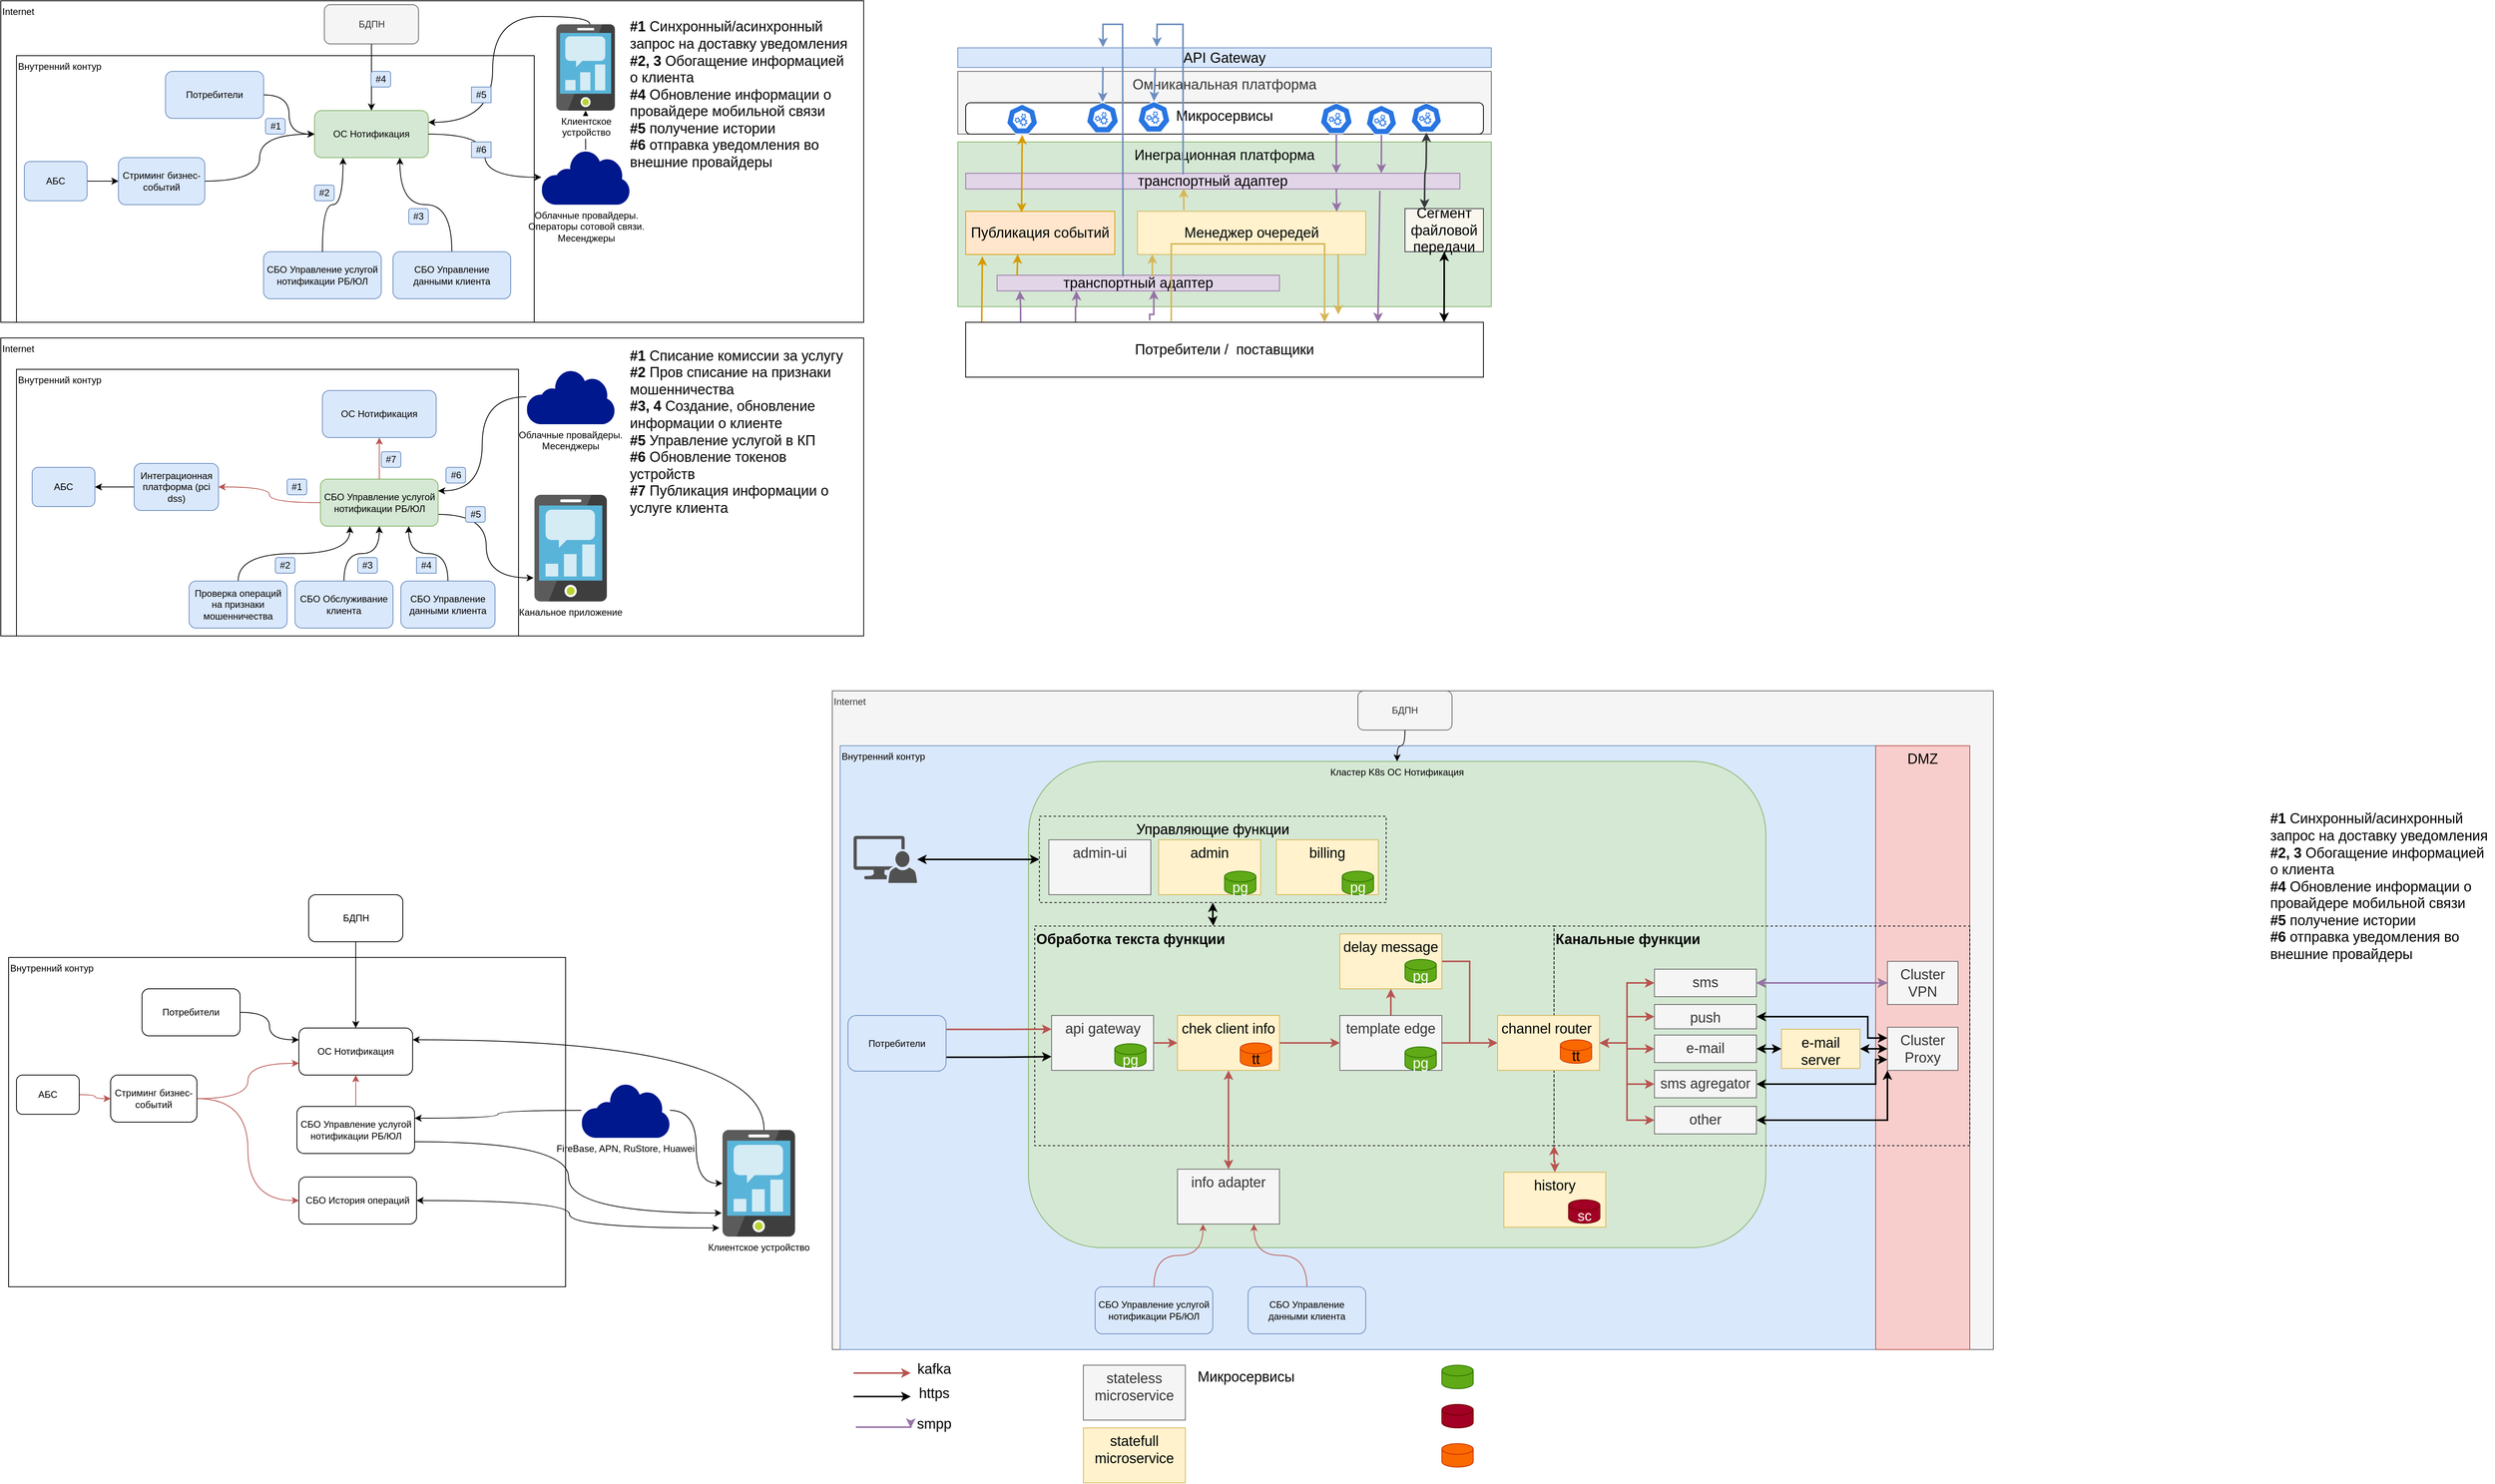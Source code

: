 <mxfile version="20.6.2" type="github">
  <diagram id="07fea595-8f29-1299-0266-81d95cde20df" name="Page-1">
    <mxGraphModel dx="3461" dy="1349" grid="1" gridSize="10" guides="1" tooltips="1" connect="1" arrows="1" fold="1" page="1" pageScale="1" pageWidth="1169" pageHeight="827" background="none" math="0" shadow="0">
      <root>
        <mxCell id="0" />
        <mxCell id="1" parent="0" />
        <mxCell id="a8NFsu6y8IcwXWYg8Euw-835" value="Internet" style="rounded=0;whiteSpace=wrap;html=1;align=left;verticalAlign=top;" vertex="1" parent="1">
          <mxGeometry x="100" y="520" width="1100" height="380" as="geometry" />
        </mxCell>
        <mxCell id="a8NFsu6y8IcwXWYg8Euw-819" value="Internet" style="rounded=0;whiteSpace=wrap;html=1;align=left;verticalAlign=top;" vertex="1" parent="1">
          <mxGeometry x="100" y="90" width="1100" height="410" as="geometry" />
        </mxCell>
        <mxCell id="a8NFsu6y8IcwXWYg8Euw-722" value="Внутренний контур&amp;nbsp;" style="rounded=0;whiteSpace=wrap;html=1;align=left;verticalAlign=top;" vertex="1" parent="1">
          <mxGeometry x="120" y="160" width="660" height="340" as="geometry" />
        </mxCell>
        <mxCell id="a8NFsu6y8IcwXWYg8Euw-745" style="edgeStyle=orthogonalEdgeStyle;curved=1;rounded=0;orthogonalLoop=1;jettySize=auto;html=1;" edge="1" parent="1" source="a8NFsu6y8IcwXWYg8Euw-728" target="a8NFsu6y8IcwXWYg8Euw-733">
          <mxGeometry relative="1" as="geometry" />
        </mxCell>
        <mxCell id="a8NFsu6y8IcwXWYg8Euw-728" value="Облачные провайдеры. &lt;br&gt;Операторы сотовой связи.&lt;br&gt;Месенджеры" style="sketch=0;aspect=fixed;pointerEvents=1;shadow=0;dashed=0;html=1;strokeColor=none;labelPosition=center;verticalLabelPosition=bottom;verticalAlign=top;align=center;fillColor=#00188D;shape=mxgraph.mscae.enterprise.internet" vertex="1" parent="1">
          <mxGeometry x="789.05" y="280" width="112.9" height="70" as="geometry" />
        </mxCell>
        <mxCell id="a8NFsu6y8IcwXWYg8Euw-770" style="edgeStyle=orthogonalEdgeStyle;curved=1;rounded=0;orthogonalLoop=1;jettySize=auto;html=1;entryX=1;entryY=0.25;entryDx=0;entryDy=0;exitX=0.573;exitY=0;exitDx=0;exitDy=0;exitPerimeter=0;" edge="1" parent="1" source="a8NFsu6y8IcwXWYg8Euw-733" target="a8NFsu6y8IcwXWYg8Euw-735">
          <mxGeometry relative="1" as="geometry">
            <Array as="points">
              <mxPoint x="851" y="110" />
              <mxPoint x="727" y="110" />
              <mxPoint x="727" y="245" />
            </Array>
          </mxGeometry>
        </mxCell>
        <mxCell id="a8NFsu6y8IcwXWYg8Euw-733" value="Клиентское &lt;br&gt;устройство" style="sketch=0;aspect=fixed;html=1;points=[];align=center;image;fontSize=12;image=img/lib/mscae/Mobile_Engagement.svg;" vertex="1" parent="1">
          <mxGeometry x="808.1" y="120" width="74.8" height="110" as="geometry" />
        </mxCell>
        <mxCell id="a8NFsu6y8IcwXWYg8Euw-735" value="ОС Нотификация" style="rounded=1;whiteSpace=wrap;html=1;fillColor=#d5e8d4;strokeColor=#82b366;" vertex="1" parent="1">
          <mxGeometry x="500" y="230" width="145" height="60" as="geometry" />
        </mxCell>
        <mxCell id="a8NFsu6y8IcwXWYg8Euw-736" value="СБО Управление услугой нотификации РБ/ЮЛ" style="rounded=1;whiteSpace=wrap;html=1;fillColor=#dae8fc;strokeColor=#6c8ebf;" vertex="1" parent="1">
          <mxGeometry x="435" y="410" width="150" height="60" as="geometry" />
        </mxCell>
        <mxCell id="a8NFsu6y8IcwXWYg8Euw-738" value="" style="endArrow=classic;html=1;rounded=0;entryX=0.25;entryY=1;entryDx=0;entryDy=0;exitX=0.5;exitY=0;exitDx=0;exitDy=0;edgeStyle=orthogonalEdgeStyle;curved=1;fillColor=#f8cecc;strokeColor=#000000;" edge="1" parent="1" source="a8NFsu6y8IcwXWYg8Euw-736" target="a8NFsu6y8IcwXWYg8Euw-735">
          <mxGeometry width="50" height="50" relative="1" as="geometry">
            <mxPoint x="540" y="590" as="sourcePoint" />
            <mxPoint x="590" y="540" as="targetPoint" />
          </mxGeometry>
        </mxCell>
        <mxCell id="a8NFsu6y8IcwXWYg8Euw-759" style="edgeStyle=orthogonalEdgeStyle;curved=1;rounded=0;orthogonalLoop=1;jettySize=auto;html=1;entryX=0;entryY=0.5;entryDx=0;entryDy=0;" edge="1" parent="1" source="a8NFsu6y8IcwXWYg8Euw-758" target="a8NFsu6y8IcwXWYg8Euw-735">
          <mxGeometry relative="1" as="geometry" />
        </mxCell>
        <mxCell id="a8NFsu6y8IcwXWYg8Euw-758" value="Потребители" style="rounded=1;whiteSpace=wrap;html=1;fillColor=#dae8fc;strokeColor=#6c8ebf;" vertex="1" parent="1">
          <mxGeometry x="310" y="180" width="125" height="60" as="geometry" />
        </mxCell>
        <mxCell id="a8NFsu6y8IcwXWYg8Euw-764" style="edgeStyle=orthogonalEdgeStyle;curved=1;rounded=0;orthogonalLoop=1;jettySize=auto;html=1;entryX=0;entryY=0.5;entryDx=0;entryDy=0;fillColor=#f8cecc;strokeColor=#000000;" edge="1" parent="1" source="a8NFsu6y8IcwXWYg8Euw-763" target="a8NFsu6y8IcwXWYg8Euw-772">
          <mxGeometry relative="1" as="geometry">
            <mxPoint x="202.5" y="260" as="targetPoint" />
          </mxGeometry>
        </mxCell>
        <mxCell id="a8NFsu6y8IcwXWYg8Euw-763" value="АБС" style="rounded=1;whiteSpace=wrap;html=1;fillColor=#dae8fc;strokeColor=#6c8ebf;" vertex="1" parent="1">
          <mxGeometry x="130" y="295" width="80" height="50" as="geometry" />
        </mxCell>
        <mxCell id="a8NFsu6y8IcwXWYg8Euw-765" style="edgeStyle=orthogonalEdgeStyle;curved=1;rounded=0;orthogonalLoop=1;jettySize=auto;html=1;entryX=1;entryY=0.5;entryDx=0;entryDy=0;startArrow=classic;startFill=1;endArrow=none;endFill=0;" edge="1" parent="1" source="a8NFsu6y8IcwXWYg8Euw-728" target="a8NFsu6y8IcwXWYg8Euw-735">
          <mxGeometry relative="1" as="geometry" />
        </mxCell>
        <mxCell id="a8NFsu6y8IcwXWYg8Euw-776" style="edgeStyle=orthogonalEdgeStyle;curved=1;rounded=0;orthogonalLoop=1;jettySize=auto;html=1;startArrow=none;startFill=0;" edge="1" parent="1" source="a8NFsu6y8IcwXWYg8Euw-767" target="a8NFsu6y8IcwXWYg8Euw-735">
          <mxGeometry relative="1" as="geometry" />
        </mxCell>
        <mxCell id="a8NFsu6y8IcwXWYg8Euw-767" value="БДПН" style="rounded=1;whiteSpace=wrap;html=1;fillColor=#f5f5f5;fontColor=#333333;strokeColor=#666666;" vertex="1" parent="1">
          <mxGeometry x="512.5" y="95" width="120" height="50" as="geometry" />
        </mxCell>
        <mxCell id="a8NFsu6y8IcwXWYg8Euw-774" style="edgeStyle=orthogonalEdgeStyle;curved=1;rounded=0;orthogonalLoop=1;jettySize=auto;html=1;entryX=0;entryY=0.5;entryDx=0;entryDy=0;fillColor=#f8cecc;strokeColor=#000000;" edge="1" parent="1" source="a8NFsu6y8IcwXWYg8Euw-772" target="a8NFsu6y8IcwXWYg8Euw-735">
          <mxGeometry relative="1" as="geometry" />
        </mxCell>
        <mxCell id="a8NFsu6y8IcwXWYg8Euw-772" value="Стриминг бизнес-событий" style="rounded=1;whiteSpace=wrap;html=1;fillColor=#dae8fc;strokeColor=#6c8ebf;" vertex="1" parent="1">
          <mxGeometry x="250" y="290" width="110" height="60" as="geometry" />
        </mxCell>
        <mxCell id="a8NFsu6y8IcwXWYg8Euw-777" value="Внутренний контур&amp;nbsp;" style="rounded=0;whiteSpace=wrap;html=1;align=left;verticalAlign=top;" vertex="1" parent="1">
          <mxGeometry x="120" y="560" width="640" height="340" as="geometry" />
        </mxCell>
        <mxCell id="a8NFsu6y8IcwXWYg8Euw-779" value="Облачные провайдеры.&lt;br&gt;Месенджеры" style="sketch=0;aspect=fixed;pointerEvents=1;shadow=0;dashed=0;html=1;strokeColor=none;labelPosition=center;verticalLabelPosition=bottom;verticalAlign=top;align=center;fillColor=#00188D;shape=mxgraph.mscae.enterprise.internet" vertex="1" parent="1">
          <mxGeometry x="770" y="560" width="112.9" height="70" as="geometry" />
        </mxCell>
        <mxCell id="a8NFsu6y8IcwXWYg8Euw-782" value="Канальное приложение" style="sketch=0;aspect=fixed;html=1;points=[];align=center;image;fontSize=12;image=img/lib/mscae/Mobile_Engagement.svg;" vertex="1" parent="1">
          <mxGeometry x="780.21" y="720" width="92.48" height="136" as="geometry" />
        </mxCell>
        <mxCell id="a8NFsu6y8IcwXWYg8Euw-783" value="ОС Нотификация" style="rounded=1;whiteSpace=wrap;html=1;fillColor=#dae8fc;strokeColor=#6c8ebf;" vertex="1" parent="1">
          <mxGeometry x="510" y="587" width="145" height="60" as="geometry" />
        </mxCell>
        <mxCell id="a8NFsu6y8IcwXWYg8Euw-784" style="edgeStyle=orthogonalEdgeStyle;curved=1;rounded=0;orthogonalLoop=1;jettySize=auto;html=1;entryX=-0.011;entryY=0.779;entryDx=0;entryDy=0;entryPerimeter=0;exitX=1;exitY=0.75;exitDx=0;exitDy=0;" edge="1" parent="1" source="a8NFsu6y8IcwXWYg8Euw-785" target="a8NFsu6y8IcwXWYg8Euw-782">
          <mxGeometry relative="1" as="geometry" />
        </mxCell>
        <mxCell id="a8NFsu6y8IcwXWYg8Euw-785" value="СБО Управление услугой нотификации РБ/ЮЛ" style="rounded=1;whiteSpace=wrap;html=1;fillColor=#d5e8d4;strokeColor=#82b366;" vertex="1" parent="1">
          <mxGeometry x="507.5" y="700" width="150" height="60" as="geometry" />
        </mxCell>
        <mxCell id="a8NFsu6y8IcwXWYg8Euw-786" value="" style="endArrow=classic;html=1;rounded=0;entryX=0.5;entryY=1;entryDx=0;entryDy=0;exitX=0.5;exitY=0;exitDx=0;exitDy=0;edgeStyle=orthogonalEdgeStyle;curved=1;fillColor=#f8cecc;strokeColor=#b85450;" edge="1" parent="1" source="a8NFsu6y8IcwXWYg8Euw-785" target="a8NFsu6y8IcwXWYg8Euw-783">
          <mxGeometry width="50" height="50" relative="1" as="geometry">
            <mxPoint x="550" y="1010" as="sourcePoint" />
            <mxPoint x="600" y="960" as="targetPoint" />
          </mxGeometry>
        </mxCell>
        <mxCell id="a8NFsu6y8IcwXWYg8Euw-790" style="edgeStyle=orthogonalEdgeStyle;curved=1;rounded=0;orthogonalLoop=1;jettySize=auto;html=1;fillColor=#f8cecc;strokeColor=#b85450;entryX=1;entryY=0.5;entryDx=0;entryDy=0;" edge="1" parent="1" source="a8NFsu6y8IcwXWYg8Euw-785" target="a8NFsu6y8IcwXWYg8Euw-831">
          <mxGeometry relative="1" as="geometry">
            <mxPoint x="360" y="810" as="targetPoint" />
          </mxGeometry>
        </mxCell>
        <mxCell id="a8NFsu6y8IcwXWYg8Euw-791" value="АБС" style="rounded=1;whiteSpace=wrap;html=1;fillColor=#dae8fc;strokeColor=#6c8ebf;" vertex="1" parent="1">
          <mxGeometry x="140" y="685" width="80" height="50" as="geometry" />
        </mxCell>
        <mxCell id="a8NFsu6y8IcwXWYg8Euw-792" style="edgeStyle=orthogonalEdgeStyle;curved=1;rounded=0;orthogonalLoop=1;jettySize=auto;html=1;entryX=1;entryY=0.25;entryDx=0;entryDy=0;" edge="1" parent="1" source="a8NFsu6y8IcwXWYg8Euw-779" target="a8NFsu6y8IcwXWYg8Euw-785">
          <mxGeometry relative="1" as="geometry" />
        </mxCell>
        <mxCell id="a8NFsu6y8IcwXWYg8Euw-798" value="Внутренний контур&amp;nbsp;" style="rounded=0;whiteSpace=wrap;html=1;align=left;verticalAlign=top;" vertex="1" parent="1">
          <mxGeometry x="110" y="1310" width="710" height="420" as="geometry" />
        </mxCell>
        <mxCell id="a8NFsu6y8IcwXWYg8Euw-799" style="edgeStyle=orthogonalEdgeStyle;curved=1;rounded=0;orthogonalLoop=1;jettySize=auto;html=1;" edge="1" parent="1" source="a8NFsu6y8IcwXWYg8Euw-800" target="a8NFsu6y8IcwXWYg8Euw-803">
          <mxGeometry relative="1" as="geometry" />
        </mxCell>
        <mxCell id="a8NFsu6y8IcwXWYg8Euw-800" value="FireBase, APN, RuStore, Huawei" style="sketch=0;aspect=fixed;pointerEvents=1;shadow=0;dashed=0;html=1;strokeColor=none;labelPosition=center;verticalLabelPosition=bottom;verticalAlign=top;align=center;fillColor=#00188D;shape=mxgraph.mscae.enterprise.internet" vertex="1" parent="1">
          <mxGeometry x="840" y="1470" width="112.9" height="70" as="geometry" />
        </mxCell>
        <mxCell id="a8NFsu6y8IcwXWYg8Euw-801" style="edgeStyle=orthogonalEdgeStyle;curved=1;rounded=0;orthogonalLoop=1;jettySize=auto;html=1;entryX=1;entryY=0.5;entryDx=0;entryDy=0;exitX=-0.043;exitY=0.919;exitDx=0;exitDy=0;exitPerimeter=0;startArrow=classic;startFill=1;" edge="1" parent="1" source="a8NFsu6y8IcwXWYg8Euw-803" target="a8NFsu6y8IcwXWYg8Euw-808">
          <mxGeometry relative="1" as="geometry" />
        </mxCell>
        <mxCell id="a8NFsu6y8IcwXWYg8Euw-802" style="edgeStyle=orthogonalEdgeStyle;curved=1;rounded=0;orthogonalLoop=1;jettySize=auto;html=1;entryX=1;entryY=0.25;entryDx=0;entryDy=0;exitX=0.573;exitY=0;exitDx=0;exitDy=0;exitPerimeter=0;" edge="1" parent="1" source="a8NFsu6y8IcwXWYg8Euw-803" target="a8NFsu6y8IcwXWYg8Euw-804">
          <mxGeometry relative="1" as="geometry" />
        </mxCell>
        <mxCell id="a8NFsu6y8IcwXWYg8Euw-803" value="Клиентское устройство" style="sketch=0;aspect=fixed;html=1;points=[];align=center;image;fontSize=12;image=img/lib/mscae/Mobile_Engagement.svg;" vertex="1" parent="1">
          <mxGeometry x="1020" y="1530" width="92.48" height="136" as="geometry" />
        </mxCell>
        <mxCell id="a8NFsu6y8IcwXWYg8Euw-804" value="ОС Нотификация" style="rounded=1;whiteSpace=wrap;html=1;" vertex="1" parent="1">
          <mxGeometry x="480" y="1400" width="145" height="60" as="geometry" />
        </mxCell>
        <mxCell id="a8NFsu6y8IcwXWYg8Euw-805" style="edgeStyle=orthogonalEdgeStyle;curved=1;rounded=0;orthogonalLoop=1;jettySize=auto;html=1;entryX=-0.011;entryY=0.779;entryDx=0;entryDy=0;entryPerimeter=0;exitX=1;exitY=0.75;exitDx=0;exitDy=0;" edge="1" parent="1" source="a8NFsu6y8IcwXWYg8Euw-806" target="a8NFsu6y8IcwXWYg8Euw-803">
          <mxGeometry relative="1" as="geometry" />
        </mxCell>
        <mxCell id="a8NFsu6y8IcwXWYg8Euw-806" value="СБО Управление услугой нотификации РБ/ЮЛ" style="rounded=1;whiteSpace=wrap;html=1;" vertex="1" parent="1">
          <mxGeometry x="477.5" y="1500" width="150" height="60" as="geometry" />
        </mxCell>
        <mxCell id="a8NFsu6y8IcwXWYg8Euw-807" value="" style="endArrow=classic;html=1;rounded=0;entryX=0.5;entryY=1;entryDx=0;entryDy=0;exitX=0.5;exitY=0;exitDx=0;exitDy=0;edgeStyle=orthogonalEdgeStyle;curved=1;fillColor=#f8cecc;strokeColor=#b85450;" edge="1" parent="1" source="a8NFsu6y8IcwXWYg8Euw-806" target="a8NFsu6y8IcwXWYg8Euw-804">
          <mxGeometry width="50" height="50" relative="1" as="geometry">
            <mxPoint x="520" y="1760" as="sourcePoint" />
            <mxPoint x="570" y="1710" as="targetPoint" />
          </mxGeometry>
        </mxCell>
        <mxCell id="a8NFsu6y8IcwXWYg8Euw-808" value="СБО История операций" style="rounded=1;whiteSpace=wrap;html=1;" vertex="1" parent="1">
          <mxGeometry x="480" y="1590" width="150" height="60" as="geometry" />
        </mxCell>
        <mxCell id="a8NFsu6y8IcwXWYg8Euw-809" style="edgeStyle=orthogonalEdgeStyle;curved=1;rounded=0;orthogonalLoop=1;jettySize=auto;html=1;entryX=0;entryY=0.25;entryDx=0;entryDy=0;" edge="1" parent="1" source="a8NFsu6y8IcwXWYg8Euw-810" target="a8NFsu6y8IcwXWYg8Euw-804">
          <mxGeometry relative="1" as="geometry" />
        </mxCell>
        <mxCell id="a8NFsu6y8IcwXWYg8Euw-810" value="Потребители" style="rounded=1;whiteSpace=wrap;html=1;" vertex="1" parent="1">
          <mxGeometry x="280" y="1350" width="125" height="60" as="geometry" />
        </mxCell>
        <mxCell id="a8NFsu6y8IcwXWYg8Euw-811" style="edgeStyle=orthogonalEdgeStyle;curved=1;rounded=0;orthogonalLoop=1;jettySize=auto;html=1;entryX=0;entryY=0.5;entryDx=0;entryDy=0;fillColor=#f8cecc;strokeColor=#b85450;" edge="1" parent="1" source="a8NFsu6y8IcwXWYg8Euw-812" target="a8NFsu6y8IcwXWYg8Euw-818">
          <mxGeometry relative="1" as="geometry">
            <mxPoint x="182.5" y="1430" as="targetPoint" />
          </mxGeometry>
        </mxCell>
        <mxCell id="a8NFsu6y8IcwXWYg8Euw-812" value="АБС" style="rounded=1;whiteSpace=wrap;html=1;" vertex="1" parent="1">
          <mxGeometry x="120" y="1460" width="80" height="50" as="geometry" />
        </mxCell>
        <mxCell id="a8NFsu6y8IcwXWYg8Euw-813" style="edgeStyle=orthogonalEdgeStyle;curved=1;rounded=0;orthogonalLoop=1;jettySize=auto;html=1;entryX=1;entryY=0.25;entryDx=0;entryDy=0;" edge="1" parent="1" source="a8NFsu6y8IcwXWYg8Euw-800" target="a8NFsu6y8IcwXWYg8Euw-806">
          <mxGeometry relative="1" as="geometry" />
        </mxCell>
        <mxCell id="a8NFsu6y8IcwXWYg8Euw-814" style="edgeStyle=orthogonalEdgeStyle;curved=1;rounded=0;orthogonalLoop=1;jettySize=auto;html=1;startArrow=none;startFill=0;" edge="1" parent="1" source="a8NFsu6y8IcwXWYg8Euw-815" target="a8NFsu6y8IcwXWYg8Euw-804">
          <mxGeometry relative="1" as="geometry" />
        </mxCell>
        <mxCell id="a8NFsu6y8IcwXWYg8Euw-815" value="БДПН" style="rounded=1;whiteSpace=wrap;html=1;" vertex="1" parent="1">
          <mxGeometry x="492.5" y="1230" width="120" height="60" as="geometry" />
        </mxCell>
        <mxCell id="a8NFsu6y8IcwXWYg8Euw-816" style="edgeStyle=orthogonalEdgeStyle;curved=1;rounded=0;orthogonalLoop=1;jettySize=auto;html=1;fillColor=#f8cecc;strokeColor=#b85450;entryX=0;entryY=0.5;entryDx=0;entryDy=0;" edge="1" parent="1" source="a8NFsu6y8IcwXWYg8Euw-818" target="a8NFsu6y8IcwXWYg8Euw-808">
          <mxGeometry relative="1" as="geometry" />
        </mxCell>
        <mxCell id="a8NFsu6y8IcwXWYg8Euw-817" style="edgeStyle=orthogonalEdgeStyle;curved=1;rounded=0;orthogonalLoop=1;jettySize=auto;html=1;entryX=0;entryY=0.75;entryDx=0;entryDy=0;fillColor=#f8cecc;strokeColor=#b85450;" edge="1" parent="1" source="a8NFsu6y8IcwXWYg8Euw-818" target="a8NFsu6y8IcwXWYg8Euw-804">
          <mxGeometry relative="1" as="geometry" />
        </mxCell>
        <mxCell id="a8NFsu6y8IcwXWYg8Euw-818" value="Стриминг бизнес-событий" style="rounded=1;whiteSpace=wrap;html=1;" vertex="1" parent="1">
          <mxGeometry x="240" y="1460" width="110" height="60" as="geometry" />
        </mxCell>
        <mxCell id="a8NFsu6y8IcwXWYg8Euw-821" style="edgeStyle=orthogonalEdgeStyle;curved=1;rounded=0;orthogonalLoop=1;jettySize=auto;html=1;entryX=0.75;entryY=1;entryDx=0;entryDy=0;startArrow=none;startFill=0;fillColor=#f8cecc;strokeColor=#000000;" edge="1" parent="1" source="a8NFsu6y8IcwXWYg8Euw-820" target="a8NFsu6y8IcwXWYg8Euw-735">
          <mxGeometry relative="1" as="geometry" />
        </mxCell>
        <mxCell id="a8NFsu6y8IcwXWYg8Euw-820" value="СБО Управление данными клиента" style="rounded=1;whiteSpace=wrap;html=1;fillColor=#dae8fc;strokeColor=#6c8ebf;" vertex="1" parent="1">
          <mxGeometry x="600" y="410" width="150" height="60" as="geometry" />
        </mxCell>
        <mxCell id="a8NFsu6y8IcwXWYg8Euw-822" value="#1" style="text;html=1;strokeColor=#6c8ebf;fillColor=#dae8fc;align=center;verticalAlign=middle;whiteSpace=wrap;rounded=1;glass=0;" vertex="1" parent="1">
          <mxGeometry x="437.5" y="240" width="25" height="20" as="geometry" />
        </mxCell>
        <mxCell id="a8NFsu6y8IcwXWYg8Euw-823" value="#2" style="text;html=1;strokeColor=#6c8ebf;fillColor=#dae8fc;align=center;verticalAlign=middle;whiteSpace=wrap;rounded=1;glass=0;" vertex="1" parent="1">
          <mxGeometry x="500" y="325" width="25" height="20" as="geometry" />
        </mxCell>
        <mxCell id="a8NFsu6y8IcwXWYg8Euw-824" value="#3" style="text;html=1;strokeColor=#6c8ebf;fillColor=#dae8fc;align=center;verticalAlign=middle;whiteSpace=wrap;rounded=1;glass=0;" vertex="1" parent="1">
          <mxGeometry x="620" y="355" width="25" height="20" as="geometry" />
        </mxCell>
        <mxCell id="a8NFsu6y8IcwXWYg8Euw-826" value="#4" style="text;html=1;strokeColor=#6c8ebf;fillColor=#dae8fc;align=center;verticalAlign=middle;whiteSpace=wrap;rounded=1;glass=0;" vertex="1" parent="1">
          <mxGeometry x="572" y="180" width="25" height="20" as="geometry" />
        </mxCell>
        <mxCell id="a8NFsu6y8IcwXWYg8Euw-827" value="#5" style="text;html=1;strokeColor=#6c8ebf;fillColor=#dae8fc;align=center;verticalAlign=middle;whiteSpace=wrap;rounded=1;glass=0;arcSize=0;" vertex="1" parent="1">
          <mxGeometry x="700" y="200" width="25" height="20" as="geometry" />
        </mxCell>
        <mxCell id="a8NFsu6y8IcwXWYg8Euw-828" value="#6" style="text;html=1;strokeColor=#6c8ebf;fillColor=#dae8fc;align=center;verticalAlign=middle;whiteSpace=wrap;rounded=1;glass=0;arcSize=0;" vertex="1" parent="1">
          <mxGeometry x="700" y="270" width="25" height="20" as="geometry" />
        </mxCell>
        <mxCell id="a8NFsu6y8IcwXWYg8Euw-829" value="&lt;font style=&quot;font-size: 18px;&quot;&gt;&lt;b&gt;#1&lt;/b&gt; Синхронный/асинхронный запрос на доставку уведомления&lt;br&gt;&lt;b&gt;#2, 3&lt;/b&gt; Обогащение информацией о клиента&lt;br&gt;&lt;b&gt;#4&lt;/b&gt; Обновление информации о провайдере мобильной связи&lt;br&gt;&lt;b&gt;#5&lt;/b&gt; получение истории&lt;br&gt;&lt;b&gt;#6 &lt;/b&gt;отправка уведомления во внешние провайдеры&lt;/font&gt;" style="text;html=1;strokeColor=none;fillColor=none;align=left;verticalAlign=middle;whiteSpace=wrap;rounded=0;glass=0;" vertex="1" parent="1">
          <mxGeometry x="900" y="95" width="287.1" height="230" as="geometry" />
        </mxCell>
        <mxCell id="a8NFsu6y8IcwXWYg8Euw-837" style="edgeStyle=orthogonalEdgeStyle;curved=1;rounded=0;orthogonalLoop=1;jettySize=auto;html=1;entryX=0.75;entryY=1;entryDx=0;entryDy=0;strokeColor=#000000;fontSize=18;startArrow=none;startFill=0;endArrow=classic;endFill=1;" edge="1" parent="1" source="a8NFsu6y8IcwXWYg8Euw-830" target="a8NFsu6y8IcwXWYg8Euw-785">
          <mxGeometry relative="1" as="geometry" />
        </mxCell>
        <mxCell id="a8NFsu6y8IcwXWYg8Euw-830" value="СБО Управление данными клиента" style="rounded=1;whiteSpace=wrap;html=1;fillColor=#dae8fc;strokeColor=#6c8ebf;" vertex="1" parent="1">
          <mxGeometry x="610" y="830" width="120" height="60" as="geometry" />
        </mxCell>
        <mxCell id="a8NFsu6y8IcwXWYg8Euw-834" style="edgeStyle=orthogonalEdgeStyle;curved=1;rounded=0;orthogonalLoop=1;jettySize=auto;html=1;entryX=1;entryY=0.5;entryDx=0;entryDy=0;strokeColor=#000000;fontSize=18;startArrow=none;startFill=0;endArrow=classic;endFill=1;" edge="1" parent="1" source="a8NFsu6y8IcwXWYg8Euw-831" target="a8NFsu6y8IcwXWYg8Euw-791">
          <mxGeometry relative="1" as="geometry" />
        </mxCell>
        <mxCell id="a8NFsu6y8IcwXWYg8Euw-831" value="Интеграционная платформа (pci dss)" style="rounded=1;whiteSpace=wrap;html=1;fillColor=#dae8fc;strokeColor=#6c8ebf;" vertex="1" parent="1">
          <mxGeometry x="270" y="680" width="107.5" height="60" as="geometry" />
        </mxCell>
        <mxCell id="a8NFsu6y8IcwXWYg8Euw-838" style="edgeStyle=orthogonalEdgeStyle;curved=1;rounded=0;orthogonalLoop=1;jettySize=auto;html=1;entryX=0.5;entryY=1;entryDx=0;entryDy=0;strokeColor=#000000;fontSize=18;startArrow=none;startFill=0;endArrow=classic;endFill=1;" edge="1" parent="1" source="a8NFsu6y8IcwXWYg8Euw-836" target="a8NFsu6y8IcwXWYg8Euw-785">
          <mxGeometry relative="1" as="geometry" />
        </mxCell>
        <mxCell id="a8NFsu6y8IcwXWYg8Euw-836" value="СБО Обслуживание клиента" style="rounded=1;whiteSpace=wrap;html=1;fillColor=#dae8fc;strokeColor=#6c8ebf;" vertex="1" parent="1">
          <mxGeometry x="475" y="830" width="125" height="60" as="geometry" />
        </mxCell>
        <mxCell id="a8NFsu6y8IcwXWYg8Euw-841" style="edgeStyle=orthogonalEdgeStyle;curved=1;rounded=0;orthogonalLoop=1;jettySize=auto;html=1;entryX=0.25;entryY=1;entryDx=0;entryDy=0;strokeColor=#000000;fontSize=18;startArrow=none;startFill=0;endArrow=classic;endFill=1;exitX=0.5;exitY=0;exitDx=0;exitDy=0;" edge="1" parent="1" source="a8NFsu6y8IcwXWYg8Euw-839" target="a8NFsu6y8IcwXWYg8Euw-785">
          <mxGeometry relative="1" as="geometry" />
        </mxCell>
        <mxCell id="a8NFsu6y8IcwXWYg8Euw-839" value="Проверка операций на признаки мошенничества" style="rounded=1;whiteSpace=wrap;html=1;fillColor=#dae8fc;strokeColor=#6c8ebf;" vertex="1" parent="1">
          <mxGeometry x="340" y="830" width="125" height="60" as="geometry" />
        </mxCell>
        <mxCell id="a8NFsu6y8IcwXWYg8Euw-842" value="#1" style="text;html=1;strokeColor=#6c8ebf;fillColor=#dae8fc;align=center;verticalAlign=middle;whiteSpace=wrap;rounded=1;glass=0;" vertex="1" parent="1">
          <mxGeometry x="465" y="700" width="25" height="20" as="geometry" />
        </mxCell>
        <mxCell id="a8NFsu6y8IcwXWYg8Euw-844" value="#2" style="text;html=1;strokeColor=#6c8ebf;fillColor=#dae8fc;align=center;verticalAlign=middle;whiteSpace=wrap;rounded=1;glass=0;" vertex="1" parent="1">
          <mxGeometry x="450" y="800" width="25" height="20" as="geometry" />
        </mxCell>
        <mxCell id="a8NFsu6y8IcwXWYg8Euw-845" value="#3" style="text;html=1;strokeColor=#6c8ebf;fillColor=#dae8fc;align=center;verticalAlign=middle;whiteSpace=wrap;rounded=1;glass=0;" vertex="1" parent="1">
          <mxGeometry x="555" y="800" width="25" height="20" as="geometry" />
        </mxCell>
        <mxCell id="a8NFsu6y8IcwXWYg8Euw-846" value="#4" style="text;html=1;strokeColor=#6c8ebf;fillColor=#dae8fc;align=center;verticalAlign=middle;whiteSpace=wrap;rounded=1;glass=0;arcSize=0;" vertex="1" parent="1">
          <mxGeometry x="630" y="800" width="25" height="20" as="geometry" />
        </mxCell>
        <mxCell id="a8NFsu6y8IcwXWYg8Euw-847" value="#5" style="text;html=1;strokeColor=#6c8ebf;fillColor=#dae8fc;align=center;verticalAlign=middle;whiteSpace=wrap;rounded=1;glass=0;" vertex="1" parent="1">
          <mxGeometry x="692.5" y="735" width="25" height="20" as="geometry" />
        </mxCell>
        <mxCell id="a8NFsu6y8IcwXWYg8Euw-848" value="#6" style="text;html=1;strokeColor=#6c8ebf;fillColor=#dae8fc;align=center;verticalAlign=middle;whiteSpace=wrap;rounded=1;glass=0;" vertex="1" parent="1">
          <mxGeometry x="667.5" y="685" width="25" height="20" as="geometry" />
        </mxCell>
        <mxCell id="a8NFsu6y8IcwXWYg8Euw-849" value="#7" style="text;html=1;strokeColor=#6c8ebf;fillColor=#dae8fc;align=center;verticalAlign=middle;whiteSpace=wrap;rounded=1;glass=0;" vertex="1" parent="1">
          <mxGeometry x="585" y="665" width="25" height="20" as="geometry" />
        </mxCell>
        <mxCell id="a8NFsu6y8IcwXWYg8Euw-850" value="&lt;font style=&quot;font-size: 18px;&quot;&gt;&lt;b&gt;#1&lt;/b&gt; Списание комиссии за услугу&lt;br&gt;&lt;b&gt;#2 &lt;/b&gt;Пров списание на признаки мошенничества&lt;br&gt;&lt;b&gt;#3, 4&lt;/b&gt;&amp;nbsp;Создание, обновление информации о клиенте&lt;br&gt;&lt;b&gt;#5&lt;/b&gt; Управление услугой в КП&lt;br&gt;&lt;b&gt;#6 &lt;/b&gt;Обновление токенов устройств&lt;br&gt;&lt;b&gt;#7&lt;/b&gt; Публикация информации о услуге клиента&lt;br&gt;&lt;/font&gt;" style="text;html=1;strokeColor=none;fillColor=none;align=left;verticalAlign=middle;whiteSpace=wrap;rounded=0;glass=0;" vertex="1" parent="1">
          <mxGeometry x="900" y="540" width="287.1" height="200" as="geometry" />
        </mxCell>
        <mxCell id="a8NFsu6y8IcwXWYg8Euw-852" value="API Gateway" style="rounded=0;whiteSpace=wrap;html=1;glass=0;fontSize=18;fillColor=#dae8fc;strokeColor=#6c8ebf;" vertex="1" parent="1">
          <mxGeometry x="1320" y="150" width="680" height="25" as="geometry" />
        </mxCell>
        <mxCell id="a8NFsu6y8IcwXWYg8Euw-853" value="Омниканальная платформа" style="rounded=0;whiteSpace=wrap;html=1;glass=0;fontSize=18;verticalAlign=top;fillColor=#f5f5f5;fontColor=#333333;strokeColor=#666666;" vertex="1" parent="1">
          <mxGeometry x="1320" y="180" width="680" height="80" as="geometry" />
        </mxCell>
        <mxCell id="a8NFsu6y8IcwXWYg8Euw-854" value="Инеграционная платформа" style="rounded=0;whiteSpace=wrap;html=1;glass=0;fontSize=18;verticalAlign=top;fillColor=#d5e8d4;strokeColor=#82b366;" vertex="1" parent="1">
          <mxGeometry x="1320" y="270" width="680" height="210" as="geometry" />
        </mxCell>
        <mxCell id="a8NFsu6y8IcwXWYg8Euw-856" value="Публикация событий" style="rounded=0;whiteSpace=wrap;html=1;glass=0;fontSize=18;fillColor=#ffe6cc;strokeColor=#d79b00;" vertex="1" parent="1">
          <mxGeometry x="1330" y="358.5" width="190" height="55" as="geometry" />
        </mxCell>
        <mxCell id="a8NFsu6y8IcwXWYg8Euw-857" value="Менеджер очередей" style="rounded=0;whiteSpace=wrap;html=1;glass=0;fontSize=18;fillColor=#fff2cc;strokeColor=#d6b656;" vertex="1" parent="1">
          <mxGeometry x="1549" y="358.5" width="291" height="55" as="geometry" />
        </mxCell>
        <mxCell id="a8NFsu6y8IcwXWYg8Euw-906" style="edgeStyle=orthogonalEdgeStyle;rounded=0;orthogonalLoop=1;jettySize=auto;html=1;entryX=0.924;entryY=-0.002;entryDx=0;entryDy=0;entryPerimeter=0;strokeColor=#000000;strokeWidth=2;fontSize=18;startArrow=classic;startFill=1;endArrow=classic;endFill=1;" edge="1" parent="1" source="a8NFsu6y8IcwXWYg8Euw-858" target="a8NFsu6y8IcwXWYg8Euw-905">
          <mxGeometry relative="1" as="geometry" />
        </mxCell>
        <mxCell id="a8NFsu6y8IcwXWYg8Euw-858" value="Сегмент файловой передачи" style="rounded=0;whiteSpace=wrap;html=1;glass=0;fontSize=18;fillColor=#f9f7ed;strokeColor=#36393d;" vertex="1" parent="1">
          <mxGeometry x="1890" y="355" width="100" height="55" as="geometry" />
        </mxCell>
        <mxCell id="a8NFsu6y8IcwXWYg8Euw-895" style="edgeStyle=orthogonalEdgeStyle;rounded=0;orthogonalLoop=1;jettySize=auto;html=1;strokeColor=#9673a6;fontSize=18;startArrow=none;startFill=0;endArrow=classic;endFill=1;fillColor=#e1d5e7;strokeWidth=2;" edge="1" parent="1" source="a8NFsu6y8IcwXWYg8Euw-859">
          <mxGeometry relative="1" as="geometry">
            <mxPoint x="1471" y="460" as="targetPoint" />
          </mxGeometry>
        </mxCell>
        <mxCell id="a8NFsu6y8IcwXWYg8Euw-859" value="Потребители" style="rounded=0;whiteSpace=wrap;html=1;glass=0;fontSize=18;" vertex="1" parent="1">
          <mxGeometry x="1330" y="500" width="280" height="70" as="geometry" />
        </mxCell>
        <mxCell id="a8NFsu6y8IcwXWYg8Euw-860" value="Микросервисы" style="rounded=1;whiteSpace=wrap;html=1;glass=0;fontSize=18;align=center;verticalAlign=top;" vertex="1" parent="1">
          <mxGeometry x="1330" y="220" width="660" height="40" as="geometry" />
        </mxCell>
        <mxCell id="a8NFsu6y8IcwXWYg8Euw-861" value="" style="sketch=0;html=1;dashed=0;whitespace=wrap;fillColor=#2875E2;strokeColor=#ffffff;points=[[0.005,0.63,0],[0.1,0.2,0],[0.9,0.2,0],[0.5,0,0],[0.995,0.63,0],[0.72,0.99,0],[0.5,1,0],[0.28,0.99,0]];verticalLabelPosition=bottom;align=center;verticalAlign=top;shape=mxgraph.kubernetes.icon;prIcon=master;rounded=1;glass=0;fontSize=18;" vertex="1" parent="1">
          <mxGeometry x="1382" y="221" width="40" height="40" as="geometry" />
        </mxCell>
        <mxCell id="a8NFsu6y8IcwXWYg8Euw-873" style="edgeStyle=orthogonalEdgeStyle;curved=1;rounded=0;orthogonalLoop=1;jettySize=auto;html=1;exitX=0.5;exitY=1;exitDx=0;exitDy=0;exitPerimeter=0;strokeColor=#9673a6;fontSize=18;startArrow=none;startFill=0;endArrow=classic;endFill=1;fillColor=#e1d5e7;strokeWidth=2;entryX=0.75;entryY=0;entryDx=0;entryDy=0;" edge="1" parent="1" source="a8NFsu6y8IcwXWYg8Euw-863" target="a8NFsu6y8IcwXWYg8Euw-872">
          <mxGeometry relative="1" as="geometry">
            <mxPoint x="1792" y="310" as="targetPoint" />
          </mxGeometry>
        </mxCell>
        <mxCell id="a8NFsu6y8IcwXWYg8Euw-863" value="" style="sketch=0;html=1;dashed=0;whitespace=wrap;fillColor=#2875E2;strokeColor=#ffffff;points=[[0.005,0.63,0],[0.1,0.2,0],[0.9,0.2,0],[0.5,0,0],[0.995,0.63,0],[0.72,0.99,0],[0.5,1,0],[0.28,0.99,0]];verticalLabelPosition=bottom;align=center;verticalAlign=top;shape=mxgraph.kubernetes.icon;prIcon=master;rounded=1;glass=0;fontSize=18;" vertex="1" parent="1">
          <mxGeometry x="1780" y="220" width="45" height="40" as="geometry" />
        </mxCell>
        <mxCell id="a8NFsu6y8IcwXWYg8Euw-875" style="edgeStyle=orthogonalEdgeStyle;curved=1;rounded=0;orthogonalLoop=1;jettySize=auto;html=1;strokeColor=#9673a6;fontSize=18;startArrow=none;startFill=0;endArrow=classic;endFill=1;entryX=0.841;entryY=0;entryDx=0;entryDy=0;entryPerimeter=0;fillColor=#e1d5e7;strokeWidth=2;" edge="1" parent="1" source="a8NFsu6y8IcwXWYg8Euw-864" target="a8NFsu6y8IcwXWYg8Euw-872">
          <mxGeometry relative="1" as="geometry">
            <mxPoint x="1839" y="310" as="targetPoint" />
          </mxGeometry>
        </mxCell>
        <mxCell id="a8NFsu6y8IcwXWYg8Euw-864" value="" style="sketch=0;html=1;dashed=0;whitespace=wrap;fillColor=#2875E2;strokeColor=#ffffff;points=[[0.005,0.63,0],[0.1,0.2,0],[0.9,0.2,0],[0.5,0,0],[0.995,0.63,0],[0.72,0.99,0],[0.5,1,0],[0.28,0.99,0]];verticalLabelPosition=bottom;align=center;verticalAlign=top;shape=mxgraph.kubernetes.icon;prIcon=master;rounded=1;glass=0;fontSize=18;" vertex="1" parent="1">
          <mxGeometry x="1840" y="223" width="40" height="38" as="geometry" />
        </mxCell>
        <mxCell id="a8NFsu6y8IcwXWYg8Euw-865" value="" style="sketch=0;html=1;dashed=0;whitespace=wrap;fillColor=#2875E2;strokeColor=#ffffff;points=[[0.005,0.63,0],[0.1,0.2,0],[0.9,0.2,0],[0.5,0,0],[0.995,0.63,0],[0.72,0.99,0],[0.5,1,0],[0.28,0.99,0]];verticalLabelPosition=bottom;align=center;verticalAlign=top;shape=mxgraph.kubernetes.icon;prIcon=master;rounded=1;glass=0;fontSize=18;" vertex="1" parent="1">
          <mxGeometry x="1897.5" y="220" width="39.5" height="38" as="geometry" />
        </mxCell>
        <mxCell id="a8NFsu6y8IcwXWYg8Euw-869" value="Поставщики" style="rounded=0;whiteSpace=wrap;html=1;glass=0;fontSize=18;" vertex="1" parent="1">
          <mxGeometry x="1720" y="500" width="270" height="70" as="geometry" />
        </mxCell>
        <mxCell id="a8NFsu6y8IcwXWYg8Euw-872" value="транспортный адаптер" style="rounded=0;whiteSpace=wrap;html=1;glass=0;fontSize=18;fillColor=#e1d5e7;strokeColor=#9673a6;" vertex="1" parent="1">
          <mxGeometry x="1330" y="310" width="630" height="20" as="geometry" />
        </mxCell>
        <mxCell id="a8NFsu6y8IcwXWYg8Euw-862" value="" style="sketch=0;html=1;dashed=0;whitespace=wrap;fillColor=#2875E2;strokeColor=#ffffff;points=[[0.005,0.63,0],[0.1,0.2,0],[0.9,0.2,0],[0.5,0,0],[0.995,0.63,0],[0.72,0.99,0],[0.5,1,0],[0.28,0.99,0]];verticalLabelPosition=bottom;align=center;verticalAlign=top;shape=mxgraph.kubernetes.icon;prIcon=master;rounded=1;glass=0;fontSize=18;" vertex="1" parent="1">
          <mxGeometry x="1450" y="219" width="109" height="40" as="geometry" />
        </mxCell>
        <mxCell id="a8NFsu6y8IcwXWYg8Euw-884" value="транспортный адаптер" style="rounded=0;whiteSpace=wrap;html=1;glass=0;fontSize=18;fillColor=#e1d5e7;strokeColor=#9673a6;align=center;" vertex="1" parent="1">
          <mxGeometry x="1370" y="440" width="360" height="20" as="geometry" />
        </mxCell>
        <mxCell id="a8NFsu6y8IcwXWYg8Euw-885" value="" style="endArrow=classic;html=1;rounded=0;strokeColor=#6c8ebf;fontSize=18;exitX=0.446;exitY=0.075;exitDx=0;exitDy=0;exitPerimeter=0;entryX=0.272;entryY=-0.029;entryDx=0;entryDy=0;entryPerimeter=0;fillColor=#dae8fc;strokeWidth=2;" edge="1" parent="1" source="a8NFsu6y8IcwXWYg8Euw-884" target="a8NFsu6y8IcwXWYg8Euw-852">
          <mxGeometry width="50" height="50" relative="1" as="geometry">
            <mxPoint x="1580" y="700" as="sourcePoint" />
            <mxPoint x="1720" y="690" as="targetPoint" />
            <Array as="points">
              <mxPoint x="1530" y="120" />
              <mxPoint x="1520" y="120" />
              <mxPoint x="1505" y="120" />
            </Array>
          </mxGeometry>
        </mxCell>
        <mxCell id="a8NFsu6y8IcwXWYg8Euw-886" value="" style="sketch=0;html=1;dashed=0;whitespace=wrap;fillColor=#2875E2;strokeColor=#ffffff;points=[[0.005,0.63,0],[0.1,0.2,0],[0.9,0.2,0],[0.5,0,0],[0.995,0.63,0],[0.72,0.99,0],[0.5,1,0],[0.28,0.99,0]];verticalLabelPosition=bottom;align=center;verticalAlign=top;shape=mxgraph.kubernetes.icon;prIcon=master;rounded=1;glass=0;fontSize=18;" vertex="1" parent="1">
          <mxGeometry x="1520" y="218" width="100" height="40" as="geometry" />
        </mxCell>
        <mxCell id="a8NFsu6y8IcwXWYg8Euw-887" value="" style="endArrow=classic;html=1;rounded=0;strokeColor=#6c8ebf;fontSize=18;exitX=0.272;exitY=0.971;exitDx=0;exitDy=0;strokeWidth=2;fillColor=#dae8fc;exitPerimeter=0;entryX=0.5;entryY=0;entryDx=0;entryDy=0;entryPerimeter=0;" edge="1" parent="1" source="a8NFsu6y8IcwXWYg8Euw-852" target="a8NFsu6y8IcwXWYg8Euw-862">
          <mxGeometry width="50" height="50" relative="1" as="geometry">
            <mxPoint x="1530" y="720" as="sourcePoint" />
            <mxPoint x="1580" y="670" as="targetPoint" />
          </mxGeometry>
        </mxCell>
        <mxCell id="a8NFsu6y8IcwXWYg8Euw-888" value="" style="endArrow=classic;html=1;rounded=0;strokeColor=#6c8ebf;fontSize=18;entryX=0.5;entryY=0;entryDx=0;entryDy=0;entryPerimeter=0;strokeWidth=2;fillColor=#dae8fc;exitX=0.37;exitY=1.043;exitDx=0;exitDy=0;exitPerimeter=0;" edge="1" parent="1" source="a8NFsu6y8IcwXWYg8Euw-852" target="a8NFsu6y8IcwXWYg8Euw-886">
          <mxGeometry width="50" height="50" relative="1" as="geometry">
            <mxPoint x="1560" y="750" as="sourcePoint" />
            <mxPoint x="1610" y="700" as="targetPoint" />
          </mxGeometry>
        </mxCell>
        <mxCell id="a8NFsu6y8IcwXWYg8Euw-889" value="" style="endArrow=classic;html=1;rounded=0;strokeColor=#9673a6;fontSize=18;exitX=0.838;exitY=1.117;exitDx=0;exitDy=0;exitPerimeter=0;fillColor=#e1d5e7;strokeWidth=2;" edge="1" parent="1" source="a8NFsu6y8IcwXWYg8Euw-872" target="a8NFsu6y8IcwXWYg8Euw-869">
          <mxGeometry width="50" height="50" relative="1" as="geometry">
            <mxPoint x="1730" y="690" as="sourcePoint" />
            <mxPoint x="1780" y="640" as="targetPoint" />
          </mxGeometry>
        </mxCell>
        <mxCell id="a8NFsu6y8IcwXWYg8Euw-891" value="" style="endArrow=classic;startArrow=classic;html=1;rounded=0;strokeColor=#d79b00;fontSize=18;entryX=0.5;entryY=1;entryDx=0;entryDy=0;entryPerimeter=0;exitX=0.375;exitY=0.027;exitDx=0;exitDy=0;exitPerimeter=0;fillColor=#ffe6cc;strokeWidth=2;" edge="1" parent="1" source="a8NFsu6y8IcwXWYg8Euw-856" target="a8NFsu6y8IcwXWYg8Euw-861">
          <mxGeometry width="50" height="50" relative="1" as="geometry">
            <mxPoint x="1370" y="710" as="sourcePoint" />
            <mxPoint x="1420" y="660" as="targetPoint" />
          </mxGeometry>
        </mxCell>
        <mxCell id="a8NFsu6y8IcwXWYg8Euw-893" value="" style="endArrow=classic;html=1;rounded=0;strokeColor=#d6b656;fontSize=18;entryX=0.441;entryY=0.95;entryDx=0;entryDy=0;fillColor=#fff2cc;strokeWidth=2;exitX=0.203;exitY=-0.036;exitDx=0;exitDy=0;exitPerimeter=0;entryPerimeter=0;" edge="1" parent="1" source="a8NFsu6y8IcwXWYg8Euw-857" target="a8NFsu6y8IcwXWYg8Euw-872">
          <mxGeometry width="50" height="50" relative="1" as="geometry">
            <mxPoint x="1645" y="370" as="sourcePoint" />
            <mxPoint x="1680" y="530" as="targetPoint" />
          </mxGeometry>
        </mxCell>
        <mxCell id="a8NFsu6y8IcwXWYg8Euw-894" value="" style="endArrow=classic;html=1;rounded=0;strokeColor=#9673a6;fontSize=18;exitX=0.75;exitY=1;exitDx=0;exitDy=0;entryX=0.873;entryY=0.012;entryDx=0;entryDy=0;entryPerimeter=0;fillColor=#e1d5e7;strokeWidth=2;" edge="1" parent="1" source="a8NFsu6y8IcwXWYg8Euw-872" target="a8NFsu6y8IcwXWYg8Euw-857">
          <mxGeometry width="50" height="50" relative="1" as="geometry">
            <mxPoint x="1780" y="660" as="sourcePoint" />
            <mxPoint x="1830" y="610" as="targetPoint" />
          </mxGeometry>
        </mxCell>
        <mxCell id="a8NFsu6y8IcwXWYg8Euw-896" style="edgeStyle=orthogonalEdgeStyle;rounded=0;orthogonalLoop=1;jettySize=auto;html=1;exitX=0.936;exitY=-0.014;exitDx=0;exitDy=0;entryX=0.25;entryY=0;entryDx=0;entryDy=0;strokeColor=#d6b656;fontSize=18;startArrow=none;startFill=0;endArrow=classic;endFill=1;exitPerimeter=0;fillColor=#fff2cc;strokeWidth=2;" edge="1" parent="1" source="a8NFsu6y8IcwXWYg8Euw-859" target="a8NFsu6y8IcwXWYg8Euw-869">
          <mxGeometry relative="1" as="geometry">
            <Array as="points">
              <mxPoint x="1592" y="400" />
              <mxPoint x="1788" y="400" />
            </Array>
          </mxGeometry>
        </mxCell>
        <mxCell id="a8NFsu6y8IcwXWYg8Euw-898" value="" style="endArrow=classic;html=1;rounded=0;strokeColor=#d79b00;strokeWidth=2;fontSize=18;entryX=0.112;entryY=1.042;entryDx=0;entryDy=0;entryPerimeter=0;exitX=0.073;exitY=0.01;exitDx=0;exitDy=0;exitPerimeter=0;fillColor=#ffe6cc;" edge="1" parent="1" source="a8NFsu6y8IcwXWYg8Euw-859" target="a8NFsu6y8IcwXWYg8Euw-856">
          <mxGeometry width="50" height="50" relative="1" as="geometry">
            <mxPoint x="1330" y="720" as="sourcePoint" />
            <mxPoint x="1380" y="670" as="targetPoint" />
          </mxGeometry>
        </mxCell>
        <mxCell id="a8NFsu6y8IcwXWYg8Euw-899" value="" style="endArrow=classic;html=1;rounded=0;strokeColor=#d6b656;strokeWidth=2;fontSize=18;exitX=0.879;exitY=1.009;exitDx=0;exitDy=0;exitPerimeter=0;fillColor=#fff2cc;" edge="1" parent="1" source="a8NFsu6y8IcwXWYg8Euw-857">
          <mxGeometry width="50" height="50" relative="1" as="geometry">
            <mxPoint x="1790" y="690" as="sourcePoint" />
            <mxPoint x="1805" y="490" as="targetPoint" />
          </mxGeometry>
        </mxCell>
        <mxCell id="a8NFsu6y8IcwXWYg8Euw-900" style="edgeStyle=orthogonalEdgeStyle;rounded=0;orthogonalLoop=1;jettySize=auto;html=1;strokeColor=#9673a6;fontSize=18;startArrow=none;startFill=0;endArrow=classic;endFill=1;fillColor=#e1d5e7;strokeWidth=2;exitX=0.25;exitY=0;exitDx=0;exitDy=0;" edge="1" parent="1" source="a8NFsu6y8IcwXWYg8Euw-859">
          <mxGeometry relative="1" as="geometry">
            <mxPoint x="1480" y="510" as="sourcePoint" />
            <mxPoint x="1399" y="460" as="targetPoint" />
          </mxGeometry>
        </mxCell>
        <mxCell id="a8NFsu6y8IcwXWYg8Euw-901" value="" style="endArrow=classic;html=1;rounded=0;strokeColor=#d79b00;strokeWidth=2;fontSize=18;entryX=0.349;entryY=0.994;entryDx=0;entryDy=0;entryPerimeter=0;exitX=0.071;exitY=0.033;exitDx=0;exitDy=0;exitPerimeter=0;fillColor=#ffe6cc;" edge="1" parent="1" source="a8NFsu6y8IcwXWYg8Euw-884" target="a8NFsu6y8IcwXWYg8Euw-856">
          <mxGeometry width="50" height="50" relative="1" as="geometry">
            <mxPoint x="1360.44" y="510.7" as="sourcePoint" />
            <mxPoint x="1361.28" y="425.81" as="targetPoint" />
          </mxGeometry>
        </mxCell>
        <mxCell id="a8NFsu6y8IcwXWYg8Euw-902" value="" style="endArrow=classic;html=1;rounded=0;strokeColor=#d6b656;strokeWidth=2;fontSize=18;entryX=0.065;entryY=0.994;entryDx=0;entryDy=0;entryPerimeter=0;exitX=0.55;exitY=0.075;exitDx=0;exitDy=0;exitPerimeter=0;fillColor=#fff2cc;" edge="1" parent="1" source="a8NFsu6y8IcwXWYg8Euw-884" target="a8NFsu6y8IcwXWYg8Euw-857">
          <mxGeometry width="50" height="50" relative="1" as="geometry">
            <mxPoint x="1540" y="660" as="sourcePoint" />
            <mxPoint x="1590" y="610" as="targetPoint" />
          </mxGeometry>
        </mxCell>
        <mxCell id="a8NFsu6y8IcwXWYg8Euw-903" style="edgeStyle=orthogonalEdgeStyle;rounded=0;orthogonalLoop=1;jettySize=auto;html=1;strokeColor=#9673a6;fontSize=18;startArrow=none;startFill=0;endArrow=classic;endFill=1;fillColor=#e1d5e7;strokeWidth=2;exitX=0.838;exitY=-0.038;exitDx=0;exitDy=0;entryX=0.555;entryY=0.95;entryDx=0;entryDy=0;entryPerimeter=0;exitPerimeter=0;" edge="1" parent="1" source="a8NFsu6y8IcwXWYg8Euw-859" target="a8NFsu6y8IcwXWYg8Euw-884">
          <mxGeometry relative="1" as="geometry">
            <mxPoint x="1410" y="510" as="sourcePoint" />
            <mxPoint x="1409" y="470" as="targetPoint" />
            <Array as="points">
              <mxPoint x="1565" y="490" />
              <mxPoint x="1570" y="490" />
            </Array>
          </mxGeometry>
        </mxCell>
        <mxCell id="a8NFsu6y8IcwXWYg8Euw-874" style="edgeStyle=orthogonalEdgeStyle;curved=1;rounded=0;orthogonalLoop=1;jettySize=auto;html=1;exitX=0.5;exitY=1;exitDx=0;exitDy=0;exitPerimeter=0;entryX=0.25;entryY=0;entryDx=0;entryDy=0;strokeColor=#36393d;fontSize=18;startArrow=classic;startFill=1;endArrow=classic;endFill=1;fillColor=#f9f7ed;strokeWidth=2;" edge="1" parent="1" source="a8NFsu6y8IcwXWYg8Euw-865" target="a8NFsu6y8IcwXWYg8Euw-858">
          <mxGeometry relative="1" as="geometry" />
        </mxCell>
        <mxCell id="a8NFsu6y8IcwXWYg8Euw-905" value="Потребители /&amp;nbsp; поставщики" style="rounded=0;whiteSpace=wrap;html=1;glass=0;fontSize=18;" vertex="1" parent="1">
          <mxGeometry x="1330" y="500" width="660" height="70" as="geometry" />
        </mxCell>
        <mxCell id="a8NFsu6y8IcwXWYg8Euw-908" value="" style="endArrow=classic;html=1;rounded=0;strokeColor=#6c8ebf;strokeWidth=2;fontSize=18;exitX=0.44;exitY=0.075;exitDx=0;exitDy=0;exitPerimeter=0;fillColor=#dae8fc;entryX=0.373;entryY=-0.052;entryDx=0;entryDy=0;entryPerimeter=0;" edge="1" parent="1" source="a8NFsu6y8IcwXWYg8Euw-872" target="a8NFsu6y8IcwXWYg8Euw-852">
          <mxGeometry width="50" height="50" relative="1" as="geometry">
            <mxPoint x="1590" y="700" as="sourcePoint" />
            <mxPoint x="1610" y="110" as="targetPoint" />
            <Array as="points">
              <mxPoint x="1607" y="120" />
              <mxPoint x="1590" y="120" />
              <mxPoint x="1574" y="120" />
            </Array>
          </mxGeometry>
        </mxCell>
        <mxCell id="a8NFsu6y8IcwXWYg8Euw-936" value="Internet" style="rounded=0;whiteSpace=wrap;html=1;align=left;verticalAlign=top;fillColor=#f5f5f5;fontColor=#333333;strokeColor=#666666;" vertex="1" parent="1">
          <mxGeometry x="1160" y="970" width="1480" height="840" as="geometry" />
        </mxCell>
        <mxCell id="a8NFsu6y8IcwXWYg8Euw-937" value="Внутренний контур&amp;nbsp;" style="rounded=0;whiteSpace=wrap;html=1;align=left;verticalAlign=top;fillColor=#dae8fc;strokeColor=#6c8ebf;" vertex="1" parent="1">
          <mxGeometry x="1170" y="1040" width="1330" height="770" as="geometry" />
        </mxCell>
        <mxCell id="a8NFsu6y8IcwXWYg8Euw-942" value="Кластер K8s ОС Нотификация" style="rounded=1;whiteSpace=wrap;html=1;fillColor=#d5e8d4;strokeColor=#82b366;align=center;verticalAlign=top;" vertex="1" parent="1">
          <mxGeometry x="1410" y="1060" width="940" height="620" as="geometry" />
        </mxCell>
        <mxCell id="a8NFsu6y8IcwXWYg8Euw-943" value="СБО Управление услугой нотификации РБ/ЮЛ" style="rounded=1;whiteSpace=wrap;html=1;fillColor=#dae8fc;strokeColor=#6c8ebf;" vertex="1" parent="1">
          <mxGeometry x="1495" y="1730" width="150" height="60" as="geometry" />
        </mxCell>
        <mxCell id="a8NFsu6y8IcwXWYg8Euw-944" value="" style="endArrow=classic;html=1;rounded=0;entryX=0.25;entryY=1;entryDx=0;entryDy=0;exitX=0.5;exitY=0;exitDx=0;exitDy=0;edgeStyle=orthogonalEdgeStyle;curved=1;fillColor=#f8cecc;strokeColor=#b85450;" edge="1" parent="1" source="a8NFsu6y8IcwXWYg8Euw-943" target="a8NFsu6y8IcwXWYg8Euw-1015">
          <mxGeometry width="50" height="50" relative="1" as="geometry">
            <mxPoint x="1660" y="1470" as="sourcePoint" />
            <mxPoint x="1710" y="1420" as="targetPoint" />
          </mxGeometry>
        </mxCell>
        <mxCell id="a8NFsu6y8IcwXWYg8Euw-950" style="edgeStyle=orthogonalEdgeStyle;curved=1;rounded=0;orthogonalLoop=1;jettySize=auto;html=1;startArrow=none;startFill=0;" edge="1" parent="1" source="a8NFsu6y8IcwXWYg8Euw-951" target="a8NFsu6y8IcwXWYg8Euw-942">
          <mxGeometry relative="1" as="geometry" />
        </mxCell>
        <mxCell id="a8NFsu6y8IcwXWYg8Euw-951" value="БДПН" style="rounded=1;whiteSpace=wrap;html=1;fillColor=#f5f5f5;fontColor=#333333;strokeColor=#666666;" vertex="1" parent="1">
          <mxGeometry x="1830" y="970" width="120" height="50" as="geometry" />
        </mxCell>
        <mxCell id="a8NFsu6y8IcwXWYg8Euw-954" style="edgeStyle=orthogonalEdgeStyle;curved=1;rounded=0;orthogonalLoop=1;jettySize=auto;html=1;entryX=0.75;entryY=1;entryDx=0;entryDy=0;startArrow=none;startFill=0;fillColor=#f8cecc;strokeColor=#b85450;" edge="1" parent="1" source="a8NFsu6y8IcwXWYg8Euw-955" target="a8NFsu6y8IcwXWYg8Euw-1015">
          <mxGeometry relative="1" as="geometry" />
        </mxCell>
        <mxCell id="a8NFsu6y8IcwXWYg8Euw-955" value="СБО Управление данными клиента" style="rounded=1;whiteSpace=wrap;html=1;fillColor=#dae8fc;strokeColor=#6c8ebf;" vertex="1" parent="1">
          <mxGeometry x="1690" y="1730" width="150" height="60" as="geometry" />
        </mxCell>
        <mxCell id="a8NFsu6y8IcwXWYg8Euw-962" value="&lt;font style=&quot;font-size: 18px;&quot;&gt;&lt;b&gt;#1&lt;/b&gt; Синхронный/асинхронный запрос на доставку уведомления&lt;br&gt;&lt;b&gt;#2, 3&lt;/b&gt; Обогащение информацией о клиента&lt;br&gt;&lt;b&gt;#4&lt;/b&gt; Обновление информации о провайдере мобильной связи&lt;br&gt;&lt;b&gt;#5&lt;/b&gt; получение истории&lt;br&gt;&lt;b&gt;#6 &lt;/b&gt;отправка уведомления во внешние провайдеры&lt;/font&gt;" style="text;html=1;strokeColor=none;fillColor=none;align=left;verticalAlign=middle;whiteSpace=wrap;rounded=0;glass=0;" vertex="1" parent="1">
          <mxGeometry x="2990.95" y="1105" width="287.1" height="230" as="geometry" />
        </mxCell>
        <mxCell id="a8NFsu6y8IcwXWYg8Euw-977" value="DMZ" style="rounded=0;whiteSpace=wrap;html=1;glass=0;fontSize=18;fillColor=#f8cecc;strokeColor=#b85450;verticalAlign=top;" vertex="1" parent="1">
          <mxGeometry x="2490" y="1040" width="120" height="770" as="geometry" />
        </mxCell>
        <mxCell id="a8NFsu6y8IcwXWYg8Euw-998" value="" style="group;align=left;" vertex="1" connectable="0" parent="1">
          <mxGeometry x="1424" y="1130" width="442" height="110" as="geometry" />
        </mxCell>
        <mxCell id="a8NFsu6y8IcwXWYg8Euw-993" value="Управляющие функции" style="rounded=0;whiteSpace=wrap;html=1;glass=0;fontSize=18;fillColor=none;dashed=1;verticalAlign=top;" vertex="1" parent="a8NFsu6y8IcwXWYg8Euw-998">
          <mxGeometry width="442" height="110" as="geometry" />
        </mxCell>
        <mxCell id="a8NFsu6y8IcwXWYg8Euw-978" value="admin" style="rounded=0;whiteSpace=wrap;html=1;glass=0;fontSize=18;fillColor=#fff2cc;strokeColor=#d6b656;verticalAlign=top;" vertex="1" parent="a8NFsu6y8IcwXWYg8Euw-998">
          <mxGeometry x="152" y="30" width="130" height="70" as="geometry" />
        </mxCell>
        <mxCell id="a8NFsu6y8IcwXWYg8Euw-979" value="billing" style="rounded=0;whiteSpace=wrap;html=1;glass=0;fontSize=18;fillColor=#fff2cc;strokeColor=#d6b656;verticalAlign=top;" vertex="1" parent="a8NFsu6y8IcwXWYg8Euw-998">
          <mxGeometry x="302" y="30" width="130" height="70" as="geometry" />
        </mxCell>
        <mxCell id="a8NFsu6y8IcwXWYg8Euw-987" value="admin-ui" style="rounded=0;whiteSpace=wrap;html=1;glass=0;fontSize=18;fillColor=#fff2cc;strokeColor=#d6b656;verticalAlign=top;" vertex="1" parent="a8NFsu6y8IcwXWYg8Euw-998">
          <mxGeometry x="12" y="30" width="130" height="70" as="geometry" />
        </mxCell>
        <mxCell id="a8NFsu6y8IcwXWYg8Euw-995" value="Управляющие функции" style="rounded=0;whiteSpace=wrap;html=1;glass=0;fontSize=18;fillColor=none;dashed=1;verticalAlign=top;" vertex="1" parent="a8NFsu6y8IcwXWYg8Euw-998">
          <mxGeometry width="442" height="110" as="geometry" />
        </mxCell>
        <mxCell id="a8NFsu6y8IcwXWYg8Euw-996" value="admin-ui" style="rounded=0;whiteSpace=wrap;html=1;glass=0;fontSize=18;fillColor=#f5f5f5;strokeColor=#666666;verticalAlign=top;fontColor=#333333;" vertex="1" parent="a8NFsu6y8IcwXWYg8Euw-998">
          <mxGeometry x="12" y="30" width="130" height="70" as="geometry" />
        </mxCell>
        <mxCell id="a8NFsu6y8IcwXWYg8Euw-997" value="admin" style="rounded=0;whiteSpace=wrap;html=1;glass=0;fontSize=18;fillColor=#fff2cc;strokeColor=#d6b656;verticalAlign=top;" vertex="1" parent="a8NFsu6y8IcwXWYg8Euw-998">
          <mxGeometry x="152" y="30" width="130" height="70" as="geometry" />
        </mxCell>
        <mxCell id="a8NFsu6y8IcwXWYg8Euw-1056" value="pg" style="shape=cylinder3;whiteSpace=wrap;html=1;boundedLbl=1;backgroundOutline=1;size=6.882;rounded=1;glass=0;fontSize=18;fillColor=#60a917;fontColor=#ffffff;strokeColor=#2D7600;" vertex="1" parent="a8NFsu6y8IcwXWYg8Euw-998">
          <mxGeometry x="236" y="70" width="40" height="30" as="geometry" />
        </mxCell>
        <mxCell id="a8NFsu6y8IcwXWYg8Euw-1057" value="pg" style="shape=cylinder3;whiteSpace=wrap;html=1;boundedLbl=1;backgroundOutline=1;size=6.882;rounded=1;glass=0;fontSize=18;fillColor=#60a917;fontColor=#ffffff;strokeColor=#2D7600;" vertex="1" parent="a8NFsu6y8IcwXWYg8Euw-998">
          <mxGeometry x="386" y="70" width="40" height="30" as="geometry" />
        </mxCell>
        <mxCell id="a8NFsu6y8IcwXWYg8Euw-1014" style="edgeStyle=orthogonalEdgeStyle;rounded=0;orthogonalLoop=1;jettySize=auto;html=1;exitX=0;exitY=1;exitDx=0;exitDy=0;strokeColor=#b85450;strokeWidth=2;fontSize=18;startArrow=classic;startFill=1;endArrow=classic;endFill=1;fillColor=#f8cecc;" edge="1" parent="1" source="a8NFsu6y8IcwXWYg8Euw-999" target="a8NFsu6y8IcwXWYg8Euw-973">
          <mxGeometry relative="1" as="geometry" />
        </mxCell>
        <mxCell id="a8NFsu6y8IcwXWYg8Euw-994" value="Обработка текста функции" style="rounded=0;whiteSpace=wrap;html=1;glass=0;fontSize=18;fillColor=none;dashed=1;verticalAlign=top;align=left;fontStyle=1" vertex="1" parent="1">
          <mxGeometry x="1418" y="1270" width="662" height="280" as="geometry" />
        </mxCell>
        <mxCell id="a8NFsu6y8IcwXWYg8Euw-1058" style="edgeStyle=orthogonalEdgeStyle;rounded=0;orthogonalLoop=1;jettySize=auto;html=1;entryX=0;entryY=0.75;entryDx=0;entryDy=0;strokeColor=#000000;strokeWidth=2;fontSize=18;startArrow=none;startFill=0;endArrow=classic;endFill=1;exitX=1;exitY=0.75;exitDx=0;exitDy=0;" edge="1" parent="1" source="a8NFsu6y8IcwXWYg8Euw-946" target="a8NFsu6y8IcwXWYg8Euw-964">
          <mxGeometry relative="1" as="geometry" />
        </mxCell>
        <mxCell id="a8NFsu6y8IcwXWYg8Euw-1059" value="" style="edgeStyle=orthogonalEdgeStyle;rounded=0;orthogonalLoop=1;jettySize=auto;html=1;strokeColor=#b85450;strokeWidth=2;fontSize=18;startArrow=none;startFill=0;endArrow=classic;endFill=1;entryX=0;entryY=0.25;entryDx=0;entryDy=0;fillColor=#f8cecc;exitX=1;exitY=0.25;exitDx=0;exitDy=0;" edge="1" parent="1" source="a8NFsu6y8IcwXWYg8Euw-946" target="a8NFsu6y8IcwXWYg8Euw-964">
          <mxGeometry relative="1" as="geometry">
            <mxPoint x="1310" y="1410" as="sourcePoint" />
          </mxGeometry>
        </mxCell>
        <mxCell id="a8NFsu6y8IcwXWYg8Euw-946" value="Потребители" style="rounded=1;whiteSpace=wrap;html=1;fillColor=#dae8fc;strokeColor=#6c8ebf;" vertex="1" parent="1">
          <mxGeometry x="1180" y="1384" width="125" height="71" as="geometry" />
        </mxCell>
        <mxCell id="a8NFsu6y8IcwXWYg8Euw-988" style="edgeStyle=orthogonalEdgeStyle;rounded=0;orthogonalLoop=1;jettySize=auto;html=1;entryX=0;entryY=0.5;entryDx=0;entryDy=0;strokeColor=#b85450;strokeWidth=2;fontSize=18;startArrow=none;startFill=0;endArrow=classic;endFill=1;fillColor=#f8cecc;" edge="1" parent="1" source="a8NFsu6y8IcwXWYg8Euw-964" target="a8NFsu6y8IcwXWYg8Euw-965">
          <mxGeometry relative="1" as="geometry" />
        </mxCell>
        <mxCell id="a8NFsu6y8IcwXWYg8Euw-989" style="edgeStyle=orthogonalEdgeStyle;rounded=0;orthogonalLoop=1;jettySize=auto;html=1;exitX=1;exitY=0.5;exitDx=0;exitDy=0;entryX=0;entryY=0.5;entryDx=0;entryDy=0;strokeColor=#b85450;strokeWidth=2;fontSize=18;startArrow=none;startFill=0;endArrow=classic;endFill=1;fillColor=#f8cecc;" edge="1" parent="1" source="a8NFsu6y8IcwXWYg8Euw-965" target="a8NFsu6y8IcwXWYg8Euw-966">
          <mxGeometry relative="1" as="geometry" />
        </mxCell>
        <mxCell id="a8NFsu6y8IcwXWYg8Euw-990" style="edgeStyle=orthogonalEdgeStyle;rounded=0;orthogonalLoop=1;jettySize=auto;html=1;entryX=0.5;entryY=1;entryDx=0;entryDy=0;strokeColor=#b85450;strokeWidth=2;fontSize=18;startArrow=none;startFill=0;endArrow=classic;endFill=1;fillColor=#f8cecc;" edge="1" parent="1" source="a8NFsu6y8IcwXWYg8Euw-966" target="a8NFsu6y8IcwXWYg8Euw-967">
          <mxGeometry relative="1" as="geometry" />
        </mxCell>
        <mxCell id="a8NFsu6y8IcwXWYg8Euw-991" style="edgeStyle=orthogonalEdgeStyle;rounded=0;orthogonalLoop=1;jettySize=auto;html=1;exitX=1;exitY=0.5;exitDx=0;exitDy=0;entryX=0;entryY=0.5;entryDx=0;entryDy=0;strokeColor=#b85450;strokeWidth=2;fontSize=18;startArrow=none;startFill=0;endArrow=classic;endFill=1;fillColor=#f8cecc;" edge="1" parent="1" source="a8NFsu6y8IcwXWYg8Euw-966" target="a8NFsu6y8IcwXWYg8Euw-968">
          <mxGeometry relative="1" as="geometry" />
        </mxCell>
        <mxCell id="a8NFsu6y8IcwXWYg8Euw-992" style="edgeStyle=orthogonalEdgeStyle;rounded=0;orthogonalLoop=1;jettySize=auto;html=1;strokeColor=#b85450;strokeWidth=2;fontSize=18;startArrow=none;startFill=0;endArrow=classic;endFill=1;fillColor=#f8cecc;entryX=0;entryY=0.5;entryDx=0;entryDy=0;" edge="1" parent="1" source="a8NFsu6y8IcwXWYg8Euw-967" target="a8NFsu6y8IcwXWYg8Euw-968">
          <mxGeometry relative="1" as="geometry" />
        </mxCell>
        <mxCell id="a8NFsu6y8IcwXWYg8Euw-999" value="Канальные функции" style="rounded=0;whiteSpace=wrap;html=1;glass=0;fontSize=18;fillColor=none;dashed=1;verticalAlign=top;align=left;fontStyle=1" vertex="1" parent="1">
          <mxGeometry x="2080" y="1270" width="530" height="280" as="geometry" />
        </mxCell>
        <mxCell id="a8NFsu6y8IcwXWYg8Euw-1031" style="edgeStyle=orthogonalEdgeStyle;rounded=0;orthogonalLoop=1;jettySize=auto;html=1;entryX=0;entryY=0.5;entryDx=0;entryDy=0;strokeColor=#000000;strokeWidth=2;fontSize=18;startArrow=classic;startFill=1;endArrow=classic;endFill=1;" edge="1" parent="1" source="a8NFsu6y8IcwXWYg8Euw-969" target="a8NFsu6y8IcwXWYg8Euw-1024">
          <mxGeometry relative="1" as="geometry" />
        </mxCell>
        <mxCell id="a8NFsu6y8IcwXWYg8Euw-969" value="sms" style="rounded=0;whiteSpace=wrap;html=1;glass=0;fontSize=18;fillColor=#f5f5f5;strokeColor=#666666;verticalAlign=top;fontColor=#333333;" vertex="1" parent="1">
          <mxGeometry x="2208" y="1325" width="130" height="35" as="geometry" />
        </mxCell>
        <mxCell id="a8NFsu6y8IcwXWYg8Euw-1028" style="edgeStyle=orthogonalEdgeStyle;rounded=0;orthogonalLoop=1;jettySize=auto;html=1;entryX=0;entryY=0.25;entryDx=0;entryDy=0;strokeColor=#000000;strokeWidth=2;fontSize=18;startArrow=classic;startFill=1;endArrow=classic;endFill=1;" edge="1" parent="1" source="a8NFsu6y8IcwXWYg8Euw-970" target="a8NFsu6y8IcwXWYg8Euw-1017">
          <mxGeometry relative="1" as="geometry">
            <Array as="points">
              <mxPoint x="2480" y="1385" />
              <mxPoint x="2480" y="1413" />
            </Array>
          </mxGeometry>
        </mxCell>
        <mxCell id="a8NFsu6y8IcwXWYg8Euw-970" value="push" style="rounded=0;whiteSpace=wrap;html=1;glass=0;fontSize=18;fillColor=#f5f5f5;strokeColor=#666666;verticalAlign=top;fontColor=#333333;" vertex="1" parent="1">
          <mxGeometry x="2208" y="1370" width="130" height="31" as="geometry" />
        </mxCell>
        <mxCell id="a8NFsu6y8IcwXWYg8Euw-1029" style="edgeStyle=orthogonalEdgeStyle;rounded=0;orthogonalLoop=1;jettySize=auto;html=1;entryX=0;entryY=0.75;entryDx=0;entryDy=0;strokeColor=#000000;strokeWidth=2;fontSize=18;startArrow=classic;startFill=1;endArrow=classic;endFill=1;" edge="1" parent="1" source="a8NFsu6y8IcwXWYg8Euw-972" target="a8NFsu6y8IcwXWYg8Euw-1017">
          <mxGeometry relative="1" as="geometry">
            <Array as="points">
              <mxPoint x="2490" y="1471" />
              <mxPoint x="2490" y="1440" />
            </Array>
          </mxGeometry>
        </mxCell>
        <mxCell id="a8NFsu6y8IcwXWYg8Euw-972" value="sms agregator" style="rounded=0;whiteSpace=wrap;html=1;glass=0;fontSize=18;fillColor=#f5f5f5;strokeColor=#666666;verticalAlign=top;fontColor=#333333;" vertex="1" parent="1">
          <mxGeometry x="2208" y="1454" width="130" height="35" as="geometry" />
        </mxCell>
        <mxCell id="a8NFsu6y8IcwXWYg8Euw-1026" style="edgeStyle=orthogonalEdgeStyle;rounded=0;orthogonalLoop=1;jettySize=auto;html=1;exitX=1;exitY=0.5;exitDx=0;exitDy=0;strokeColor=#000000;strokeWidth=2;fontSize=18;startArrow=classic;startFill=1;endArrow=classic;endFill=1;" edge="1" parent="1" source="a8NFsu6y8IcwXWYg8Euw-971" target="a8NFsu6y8IcwXWYg8Euw-1025">
          <mxGeometry relative="1" as="geometry" />
        </mxCell>
        <mxCell id="a8NFsu6y8IcwXWYg8Euw-971" value="e-mail" style="rounded=0;whiteSpace=wrap;html=1;glass=0;fontSize=18;fillColor=#f5f5f5;strokeColor=#666666;verticalAlign=top;fontColor=#333333;" vertex="1" parent="1">
          <mxGeometry x="2208" y="1409" width="130" height="35" as="geometry" />
        </mxCell>
        <mxCell id="a8NFsu6y8IcwXWYg8Euw-1030" style="edgeStyle=orthogonalEdgeStyle;rounded=0;orthogonalLoop=1;jettySize=auto;html=1;entryX=0;entryY=1;entryDx=0;entryDy=0;strokeColor=#000000;strokeWidth=2;fontSize=18;startArrow=classic;startFill=1;endArrow=classic;endFill=1;" edge="1" parent="1" source="a8NFsu6y8IcwXWYg8Euw-976" target="a8NFsu6y8IcwXWYg8Euw-1017">
          <mxGeometry relative="1" as="geometry" />
        </mxCell>
        <mxCell id="a8NFsu6y8IcwXWYg8Euw-976" value="other" style="rounded=0;whiteSpace=wrap;html=1;glass=0;fontSize=18;fillColor=#f5f5f5;strokeColor=#666666;verticalAlign=top;fontColor=#333333;" vertex="1" parent="1">
          <mxGeometry x="2208" y="1500" width="130" height="35" as="geometry" />
        </mxCell>
        <mxCell id="a8NFsu6y8IcwXWYg8Euw-1001" value="" style="group" vertex="1" connectable="0" parent="1">
          <mxGeometry x="1807" y="1384" width="130" height="70" as="geometry" />
        </mxCell>
        <mxCell id="a8NFsu6y8IcwXWYg8Euw-966" value="template edge" style="rounded=0;whiteSpace=wrap;html=1;glass=0;fontSize=18;fillColor=#f5f5f5;strokeColor=#666666;verticalAlign=top;fontColor=#333333;" vertex="1" parent="a8NFsu6y8IcwXWYg8Euw-1001">
          <mxGeometry width="130" height="70" as="geometry" />
        </mxCell>
        <mxCell id="a8NFsu6y8IcwXWYg8Euw-982" value="pg" style="shape=cylinder3;whiteSpace=wrap;html=1;boundedLbl=1;backgroundOutline=1;size=6.882;rounded=1;glass=0;fontSize=18;fillColor=#60a917;fontColor=#ffffff;strokeColor=#2D7600;" vertex="1" parent="a8NFsu6y8IcwXWYg8Euw-1001">
          <mxGeometry x="83" y="40" width="40" height="30" as="geometry" />
        </mxCell>
        <mxCell id="a8NFsu6y8IcwXWYg8Euw-1002" value="" style="group" vertex="1" connectable="0" parent="1">
          <mxGeometry x="1439.5" y="1384" width="130" height="70" as="geometry" />
        </mxCell>
        <mxCell id="a8NFsu6y8IcwXWYg8Euw-964" value="api gateway" style="rounded=0;whiteSpace=wrap;html=1;glass=0;fontSize=18;fillColor=#f5f5f5;strokeColor=#666666;verticalAlign=top;fontColor=#333333;" vertex="1" parent="a8NFsu6y8IcwXWYg8Euw-1002">
          <mxGeometry width="130" height="70" as="geometry" />
        </mxCell>
        <mxCell id="a8NFsu6y8IcwXWYg8Euw-980" value="pg" style="shape=cylinder3;whiteSpace=wrap;html=1;boundedLbl=1;backgroundOutline=1;size=6.882;rounded=1;glass=0;fontSize=18;fillColor=#60a917;fontColor=#ffffff;strokeColor=#2D7600;" vertex="1" parent="a8NFsu6y8IcwXWYg8Euw-1002">
          <mxGeometry x="80.5" y="36" width="40" height="30" as="geometry" />
        </mxCell>
        <mxCell id="a8NFsu6y8IcwXWYg8Euw-1003" value="" style="group;fillColor=#fff2cc;strokeColor=#d6b656;container=0;" vertex="1" connectable="0" parent="1">
          <mxGeometry x="1600" y="1384" width="130" height="70" as="geometry" />
        </mxCell>
        <mxCell id="a8NFsu6y8IcwXWYg8Euw-1004" value="" style="group" vertex="1" connectable="0" parent="1">
          <mxGeometry x="1807" y="1280" width="130" height="70" as="geometry" />
        </mxCell>
        <mxCell id="a8NFsu6y8IcwXWYg8Euw-967" value="delay message" style="rounded=0;whiteSpace=wrap;html=1;glass=0;fontSize=18;fillColor=#fff2cc;strokeColor=#d6b656;verticalAlign=top;" vertex="1" parent="a8NFsu6y8IcwXWYg8Euw-1004">
          <mxGeometry width="130" height="70" as="geometry" />
        </mxCell>
        <mxCell id="a8NFsu6y8IcwXWYg8Euw-984" value="pg" style="shape=cylinder3;whiteSpace=wrap;html=1;boundedLbl=1;backgroundOutline=1;size=6.882;rounded=1;glass=0;fontSize=18;fillColor=#60a917;fontColor=#ffffff;strokeColor=#2D7600;" vertex="1" parent="a8NFsu6y8IcwXWYg8Euw-1004">
          <mxGeometry x="83" y="32.5" width="40" height="30" as="geometry" />
        </mxCell>
        <mxCell id="a8NFsu6y8IcwXWYg8Euw-1005" value="" style="group" vertex="1" connectable="0" parent="1">
          <mxGeometry x="2008" y="1384" width="130" height="70" as="geometry" />
        </mxCell>
        <mxCell id="a8NFsu6y8IcwXWYg8Euw-968" value="channel router&amp;nbsp;" style="rounded=0;whiteSpace=wrap;html=1;glass=0;fontSize=18;fillColor=#fff2cc;strokeColor=#d6b656;verticalAlign=top;" vertex="1" parent="a8NFsu6y8IcwXWYg8Euw-1005">
          <mxGeometry width="130" height="70" as="geometry" />
        </mxCell>
        <mxCell id="a8NFsu6y8IcwXWYg8Euw-983" value="tt" style="shape=cylinder3;whiteSpace=wrap;html=1;boundedLbl=1;backgroundOutline=1;size=6.882;rounded=1;glass=0;fontSize=18;fillColor=#fa6800;fontColor=#000000;strokeColor=#C73500;" vertex="1" parent="a8NFsu6y8IcwXWYg8Euw-1005">
          <mxGeometry x="80" y="31" width="40" height="30" as="geometry" />
        </mxCell>
        <mxCell id="a8NFsu6y8IcwXWYg8Euw-1006" value="" style="group" vertex="1" connectable="0" parent="1">
          <mxGeometry x="2016" y="1584" width="130" height="70" as="geometry" />
        </mxCell>
        <mxCell id="a8NFsu6y8IcwXWYg8Euw-973" value="history" style="rounded=0;whiteSpace=wrap;html=1;glass=0;fontSize=18;fillColor=#fff2cc;strokeColor=#d6b656;verticalAlign=top;" vertex="1" parent="a8NFsu6y8IcwXWYg8Euw-1006">
          <mxGeometry width="130" height="70" as="geometry" />
        </mxCell>
        <mxCell id="a8NFsu6y8IcwXWYg8Euw-985" value="sc" style="shape=cylinder3;whiteSpace=wrap;html=1;boundedLbl=1;backgroundOutline=1;size=6.882;rounded=1;glass=0;fontSize=18;fillColor=#a20025;fontColor=#ffffff;strokeColor=#6F0000;" vertex="1" parent="a8NFsu6y8IcwXWYg8Euw-1006">
          <mxGeometry x="82.5" y="35" width="40" height="30" as="geometry" />
        </mxCell>
        <mxCell id="a8NFsu6y8IcwXWYg8Euw-1007" style="edgeStyle=orthogonalEdgeStyle;rounded=0;orthogonalLoop=1;jettySize=auto;html=1;entryX=0;entryY=0.5;entryDx=0;entryDy=0;strokeColor=#b85450;strokeWidth=2;fontSize=18;startArrow=classic;startFill=1;endArrow=classic;endFill=1;fillColor=#f8cecc;" edge="1" parent="1" source="a8NFsu6y8IcwXWYg8Euw-968" target="a8NFsu6y8IcwXWYg8Euw-969">
          <mxGeometry relative="1" as="geometry" />
        </mxCell>
        <mxCell id="a8NFsu6y8IcwXWYg8Euw-1009" style="edgeStyle=orthogonalEdgeStyle;rounded=0;orthogonalLoop=1;jettySize=auto;html=1;strokeColor=#b85450;strokeWidth=2;fontSize=18;startArrow=classic;startFill=1;endArrow=classic;endFill=1;fillColor=#f8cecc;" edge="1" parent="1" source="a8NFsu6y8IcwXWYg8Euw-968" target="a8NFsu6y8IcwXWYg8Euw-970">
          <mxGeometry relative="1" as="geometry" />
        </mxCell>
        <mxCell id="a8NFsu6y8IcwXWYg8Euw-1010" style="edgeStyle=orthogonalEdgeStyle;rounded=0;orthogonalLoop=1;jettySize=auto;html=1;strokeColor=#b85450;strokeWidth=2;fontSize=18;startArrow=classic;startFill=1;endArrow=classic;endFill=1;fillColor=#f8cecc;" edge="1" parent="1" source="a8NFsu6y8IcwXWYg8Euw-968" target="a8NFsu6y8IcwXWYg8Euw-971">
          <mxGeometry relative="1" as="geometry" />
        </mxCell>
        <mxCell id="a8NFsu6y8IcwXWYg8Euw-1011" style="edgeStyle=orthogonalEdgeStyle;rounded=0;orthogonalLoop=1;jettySize=auto;html=1;strokeColor=#b85450;strokeWidth=2;fontSize=18;startArrow=classic;startFill=1;endArrow=classic;endFill=1;fillColor=#f8cecc;" edge="1" parent="1" source="a8NFsu6y8IcwXWYg8Euw-968" target="a8NFsu6y8IcwXWYg8Euw-972">
          <mxGeometry relative="1" as="geometry" />
        </mxCell>
        <mxCell id="a8NFsu6y8IcwXWYg8Euw-1012" style="edgeStyle=orthogonalEdgeStyle;rounded=0;orthogonalLoop=1;jettySize=auto;html=1;entryX=0;entryY=0.5;entryDx=0;entryDy=0;strokeColor=#b85450;strokeWidth=2;fontSize=18;startArrow=classic;startFill=1;endArrow=classic;endFill=1;fillColor=#f8cecc;" edge="1" parent="1" source="a8NFsu6y8IcwXWYg8Euw-968" target="a8NFsu6y8IcwXWYg8Euw-976">
          <mxGeometry relative="1" as="geometry" />
        </mxCell>
        <mxCell id="a8NFsu6y8IcwXWYg8Euw-1013" style="edgeStyle=orthogonalEdgeStyle;rounded=0;orthogonalLoop=1;jettySize=auto;html=1;entryX=0.344;entryY=-0.001;entryDx=0;entryDy=0;entryPerimeter=0;strokeColor=#000000;strokeWidth=2;fontSize=18;startArrow=classic;startFill=1;endArrow=classic;endFill=1;fillColor=#f8cecc;" edge="1" parent="1" source="a8NFsu6y8IcwXWYg8Euw-995" target="a8NFsu6y8IcwXWYg8Euw-994">
          <mxGeometry relative="1" as="geometry" />
        </mxCell>
        <mxCell id="a8NFsu6y8IcwXWYg8Euw-1016" style="edgeStyle=orthogonalEdgeStyle;rounded=0;orthogonalLoop=1;jettySize=auto;html=1;entryX=0.5;entryY=1;entryDx=0;entryDy=0;strokeColor=#b85450;strokeWidth=2;fontSize=18;startArrow=classic;startFill=1;endArrow=classic;endFill=1;fillColor=#f8cecc;" edge="1" parent="1" source="a8NFsu6y8IcwXWYg8Euw-1015" target="a8NFsu6y8IcwXWYg8Euw-965">
          <mxGeometry relative="1" as="geometry" />
        </mxCell>
        <mxCell id="a8NFsu6y8IcwXWYg8Euw-1015" value="info adapter" style="rounded=0;whiteSpace=wrap;html=1;glass=0;fontSize=18;fillColor=#f5f5f5;strokeColor=#666666;verticalAlign=top;fontColor=#333333;" vertex="1" parent="1">
          <mxGeometry x="1600" y="1580" width="130" height="70" as="geometry" />
        </mxCell>
        <mxCell id="a8NFsu6y8IcwXWYg8Euw-1017" value="Cluster Proxy" style="rounded=0;whiteSpace=wrap;html=1;glass=0;fontSize=18;fillColor=#f5f5f5;strokeColor=#666666;verticalAlign=top;fontColor=#333333;" vertex="1" parent="1">
          <mxGeometry x="2505" y="1399" width="90" height="55" as="geometry" />
        </mxCell>
        <mxCell id="a8NFsu6y8IcwXWYg8Euw-1023" style="edgeStyle=orthogonalEdgeStyle;rounded=0;orthogonalLoop=1;jettySize=auto;html=1;strokeColor=#000000;strokeWidth=2;fontSize=18;startArrow=classic;startFill=1;endArrow=classic;endFill=1;entryX=0;entryY=0.5;entryDx=0;entryDy=0;" edge="1" parent="1" source="a8NFsu6y8IcwXWYg8Euw-1022" target="a8NFsu6y8IcwXWYg8Euw-995">
          <mxGeometry relative="1" as="geometry">
            <mxPoint x="1420" y="1195" as="targetPoint" />
          </mxGeometry>
        </mxCell>
        <mxCell id="a8NFsu6y8IcwXWYg8Euw-1022" value="" style="sketch=0;pointerEvents=1;shadow=0;dashed=0;html=1;strokeColor=none;labelPosition=center;verticalLabelPosition=bottom;verticalAlign=top;align=center;fillColor=#515151;shape=mxgraph.mscae.system_center.admin_console;rounded=1;glass=0;fontSize=18;" vertex="1" parent="1">
          <mxGeometry x="1187.1" y="1155" width="81" height="60" as="geometry" />
        </mxCell>
        <mxCell id="a8NFsu6y8IcwXWYg8Euw-1024" value="Cluster VPN" style="rounded=0;whiteSpace=wrap;html=1;glass=0;fontSize=18;fillColor=#f5f5f5;strokeColor=#666666;verticalAlign=top;fontColor=#333333;" vertex="1" parent="1">
          <mxGeometry x="2505" y="1315" width="90" height="55" as="geometry" />
        </mxCell>
        <mxCell id="a8NFsu6y8IcwXWYg8Euw-1027" style="edgeStyle=orthogonalEdgeStyle;rounded=0;orthogonalLoop=1;jettySize=auto;html=1;strokeColor=#000000;strokeWidth=2;fontSize=18;startArrow=classic;startFill=1;endArrow=classic;endFill=1;" edge="1" parent="1" source="a8NFsu6y8IcwXWYg8Euw-1025" target="a8NFsu6y8IcwXWYg8Euw-1017">
          <mxGeometry relative="1" as="geometry" />
        </mxCell>
        <mxCell id="a8NFsu6y8IcwXWYg8Euw-1025" value="e-mail server" style="rounded=0;whiteSpace=wrap;html=1;glass=0;fontSize=18;fillColor=#fff2cc;strokeColor=#d6b656;verticalAlign=top;" vertex="1" parent="1">
          <mxGeometry x="2370" y="1401.5" width="100" height="50" as="geometry" />
        </mxCell>
        <mxCell id="a8NFsu6y8IcwXWYg8Euw-1035" style="edgeStyle=orthogonalEdgeStyle;rounded=0;orthogonalLoop=1;jettySize=auto;html=1;strokeColor=#b85450;strokeWidth=2;fontSize=18;startArrow=none;startFill=0;endArrow=classic;endFill=1;fillColor=#f8cecc;" edge="1" parent="1">
          <mxGeometry relative="1" as="geometry">
            <mxPoint x="1187.1" y="1840.001" as="sourcePoint" />
            <mxPoint x="1260" y="1840" as="targetPoint" />
            <Array as="points">
              <mxPoint x="1240" y="1840" />
              <mxPoint x="1240" y="1840" />
            </Array>
          </mxGeometry>
        </mxCell>
        <mxCell id="a8NFsu6y8IcwXWYg8Euw-1036" style="edgeStyle=orthogonalEdgeStyle;rounded=0;orthogonalLoop=1;jettySize=auto;html=1;entryX=0;entryY=0.5;entryDx=0;entryDy=0;strokeColor=#9673a6;strokeWidth=2;fontSize=18;startArrow=classic;startFill=1;endArrow=classic;endFill=1;fillColor=#e1d5e7;" edge="1" parent="1">
          <mxGeometry relative="1" as="geometry">
            <mxPoint x="2338" y="1342.5" as="sourcePoint" />
            <mxPoint x="2505.0" y="1342.5" as="targetPoint" />
          </mxGeometry>
        </mxCell>
        <mxCell id="a8NFsu6y8IcwXWYg8Euw-1037" style="edgeStyle=orthogonalEdgeStyle;rounded=0;orthogonalLoop=1;jettySize=auto;html=1;strokeColor=#000000;strokeWidth=2;fontSize=18;startArrow=none;startFill=0;endArrow=classic;endFill=1;" edge="1" parent="1">
          <mxGeometry relative="1" as="geometry">
            <mxPoint x="1187.1" y="1870" as="sourcePoint" />
            <mxPoint x="1260" y="1870" as="targetPoint" />
          </mxGeometry>
        </mxCell>
        <mxCell id="a8NFsu6y8IcwXWYg8Euw-1045" value="statefull microservice" style="rounded=0;whiteSpace=wrap;html=1;glass=0;fontSize=18;fillColor=#fff2cc;strokeColor=#d6b656;verticalAlign=top;" vertex="1" parent="1">
          <mxGeometry x="1480" y="1910" width="130" height="70" as="geometry" />
        </mxCell>
        <mxCell id="a8NFsu6y8IcwXWYg8Euw-1046" value="" style="shape=cylinder3;whiteSpace=wrap;html=1;boundedLbl=1;backgroundOutline=1;size=6.882;rounded=1;glass=0;fontSize=18;fillColor=#a20025;fontColor=#ffffff;strokeColor=#6F0000;" vertex="1" parent="1">
          <mxGeometry x="1937" y="1880" width="40" height="30" as="geometry" />
        </mxCell>
        <mxCell id="a8NFsu6y8IcwXWYg8Euw-1039" value="stateless microservice" style="rounded=0;whiteSpace=wrap;html=1;glass=0;fontSize=18;fillColor=#f5f5f5;strokeColor=#666666;verticalAlign=top;fontColor=#333333;" vertex="1" parent="1">
          <mxGeometry x="1480" y="1830" width="130" height="70" as="geometry" />
        </mxCell>
        <mxCell id="a8NFsu6y8IcwXWYg8Euw-1047" value="" style="shape=cylinder3;whiteSpace=wrap;html=1;boundedLbl=1;backgroundOutline=1;size=6.882;rounded=1;glass=0;fontSize=18;fillColor=#60a917;fontColor=#ffffff;strokeColor=#2D7600;" vertex="1" parent="1">
          <mxGeometry x="1937" y="1830" width="40" height="30" as="geometry" />
        </mxCell>
        <mxCell id="a8NFsu6y8IcwXWYg8Euw-1048" value="kafka" style="text;html=1;strokeColor=none;fillColor=none;align=center;verticalAlign=middle;whiteSpace=wrap;rounded=0;glass=0;dashed=1;fontSize=18;" vertex="1" parent="1">
          <mxGeometry x="1260" y="1820" width="60" height="30" as="geometry" />
        </mxCell>
        <mxCell id="a8NFsu6y8IcwXWYg8Euw-1049" value="https" style="text;html=1;strokeColor=none;fillColor=none;align=center;verticalAlign=middle;whiteSpace=wrap;rounded=0;glass=0;dashed=1;fontSize=18;" vertex="1" parent="1">
          <mxGeometry x="1260" y="1850" width="60" height="32" as="geometry" />
        </mxCell>
        <mxCell id="a8NFsu6y8IcwXWYg8Euw-1050" style="edgeStyle=orthogonalEdgeStyle;rounded=0;orthogonalLoop=1;jettySize=auto;html=1;strokeColor=#9673a6;strokeWidth=2;fontSize=18;startArrow=none;startFill=0;endArrow=classic;endFill=1;fillColor=#e1d5e7;" edge="1" parent="1">
          <mxGeometry relative="1" as="geometry">
            <mxPoint x="1190" y="1909" as="sourcePoint" />
            <mxPoint x="1260" y="1910" as="targetPoint" />
            <Array as="points">
              <mxPoint x="1250" y="1909" />
              <mxPoint x="1250" y="1909" />
            </Array>
          </mxGeometry>
        </mxCell>
        <mxCell id="a8NFsu6y8IcwXWYg8Euw-1051" value="smpp" style="text;html=1;strokeColor=none;fillColor=none;align=center;verticalAlign=middle;whiteSpace=wrap;rounded=0;glass=0;dashed=1;fontSize=18;" vertex="1" parent="1">
          <mxGeometry x="1260" y="1890" width="60" height="30" as="geometry" />
        </mxCell>
        <mxCell id="a8NFsu6y8IcwXWYg8Euw-1053" value="" style="shape=cylinder3;whiteSpace=wrap;html=1;boundedLbl=1;backgroundOutline=1;size=6.882;rounded=1;glass=0;fontSize=18;fillColor=#fa6800;strokeColor=#C73500;fontColor=#000000;" vertex="1" parent="1">
          <mxGeometry x="1937" y="1930" width="40" height="30" as="geometry" />
        </mxCell>
        <mxCell id="a8NFsu6y8IcwXWYg8Euw-1055" value="Микросервисы" style="text;html=1;strokeColor=none;fillColor=none;align=center;verticalAlign=middle;whiteSpace=wrap;rounded=0;glass=0;dashed=1;fontSize=18;" vertex="1" parent="1">
          <mxGeometry x="1610" y="1830" width="155" height="30" as="geometry" />
        </mxCell>
        <mxCell id="a8NFsu6y8IcwXWYg8Euw-965" value="chek client info" style="rounded=0;whiteSpace=wrap;html=1;glass=0;fontSize=18;fillColor=#fff2cc;strokeColor=#d6b656;verticalAlign=top;" vertex="1" parent="1">
          <mxGeometry x="1600" y="1384" width="130" height="70" as="geometry" />
        </mxCell>
        <mxCell id="a8NFsu6y8IcwXWYg8Euw-981" value="tt" style="shape=cylinder3;whiteSpace=wrap;html=1;boundedLbl=1;backgroundOutline=1;size=6.882;rounded=1;glass=0;fontSize=18;fillColor=#fa6800;strokeColor=#C73500;fontColor=#000000;" vertex="1" parent="1">
          <mxGeometry x="1680" y="1419" width="40" height="30" as="geometry" />
        </mxCell>
      </root>
    </mxGraphModel>
  </diagram>
</mxfile>
